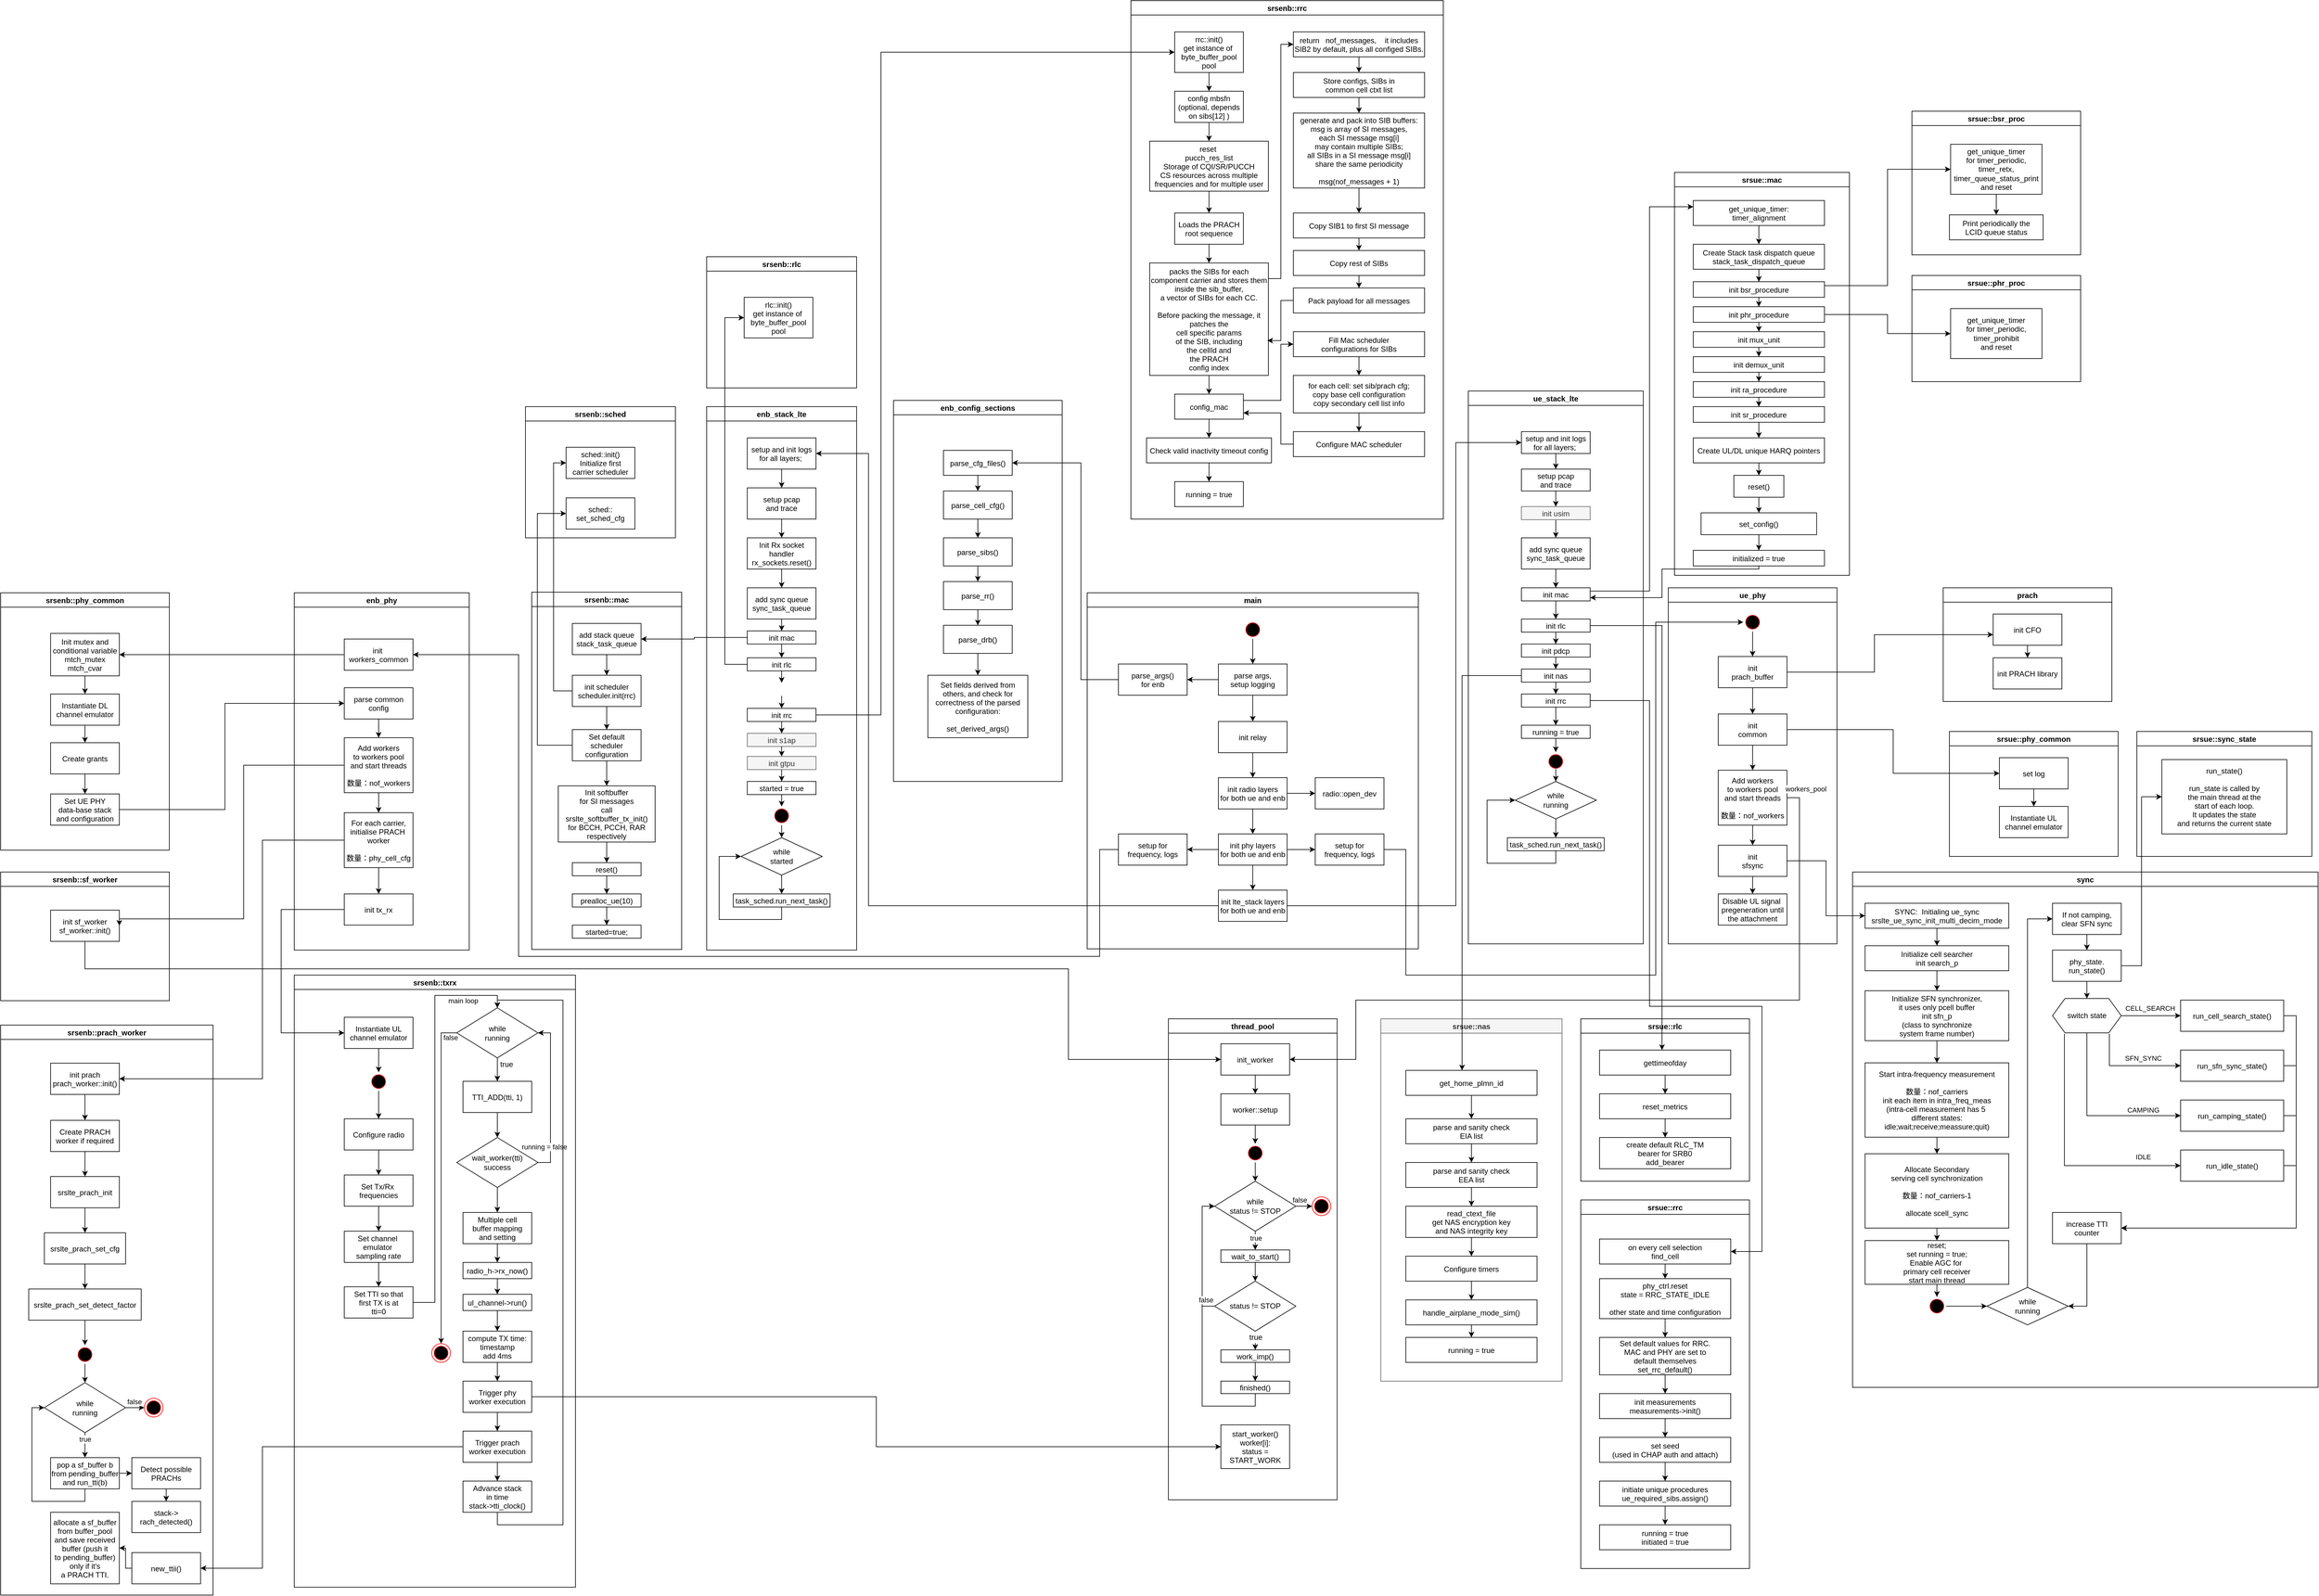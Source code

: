 <mxfile version="15.5.2" type="github">
  <diagram name="Page-1" id="e7e014a7-5840-1c2e-5031-d8a46d1fe8dd">
    <mxGraphModel dx="2577" dy="1616" grid="1" gridSize="10" guides="1" tooltips="1" connect="1" arrows="1" fold="1" page="1" pageScale="1" pageWidth="1169" pageHeight="826" background="none" math="0" shadow="0">
      <root>
        <mxCell id="0" />
        <mxCell id="1" parent="0" />
        <mxCell id="-5hZIKgVOY48h9xYtTlt-41" value="main" style="swimlane;" parent="1" vertex="1">
          <mxGeometry x="990" y="128" width="530" height="570" as="geometry">
            <mxRectangle x="990" y="128" width="60" height="23" as="alternateBounds" />
          </mxGeometry>
        </mxCell>
        <mxCell id="-5hZIKgVOY48h9xYtTlt-52" style="edgeStyle=orthogonalEdgeStyle;rounded=0;orthogonalLoop=1;jettySize=auto;html=1;exitX=0.5;exitY=1;exitDx=0;exitDy=0;entryX=0.5;entryY=0;entryDx=0;entryDy=0;" parent="-5hZIKgVOY48h9xYtTlt-41" source="-5hZIKgVOY48h9xYtTlt-42" target="-5hZIKgVOY48h9xYtTlt-43" edge="1">
          <mxGeometry relative="1" as="geometry" />
        </mxCell>
        <mxCell id="-5hZIKgVOY48h9xYtTlt-42" value="" style="ellipse;shape=startState;fillColor=#000000;strokeColor=#ff0000;" parent="-5hZIKgVOY48h9xYtTlt-41" vertex="1">
          <mxGeometry x="250" y="44" width="30" height="30" as="geometry" />
        </mxCell>
        <mxCell id="-5hZIKgVOY48h9xYtTlt-50" style="edgeStyle=orthogonalEdgeStyle;rounded=0;orthogonalLoop=1;jettySize=auto;html=1;exitX=0.5;exitY=1;exitDx=0;exitDy=0;entryX=0.5;entryY=0;entryDx=0;entryDy=0;" parent="-5hZIKgVOY48h9xYtTlt-41" source="-5hZIKgVOY48h9xYtTlt-43" target="-5hZIKgVOY48h9xYtTlt-45" edge="1">
          <mxGeometry relative="1" as="geometry" />
        </mxCell>
        <mxCell id="YgIG4NnrTaQgkeszp7UP-10" style="edgeStyle=orthogonalEdgeStyle;rounded=0;orthogonalLoop=1;jettySize=auto;html=1;exitX=0;exitY=0.5;exitDx=0;exitDy=0;entryX=1;entryY=0.5;entryDx=0;entryDy=0;" parent="-5hZIKgVOY48h9xYtTlt-41" source="-5hZIKgVOY48h9xYtTlt-43" target="YgIG4NnrTaQgkeszp7UP-9" edge="1">
          <mxGeometry relative="1" as="geometry" />
        </mxCell>
        <mxCell id="-5hZIKgVOY48h9xYtTlt-43" value="parse args,&#xa;setup logging" style="" parent="-5hZIKgVOY48h9xYtTlt-41" vertex="1">
          <mxGeometry x="210" y="114" width="110" height="50" as="geometry" />
        </mxCell>
        <mxCell id="-5hZIKgVOY48h9xYtTlt-53" style="edgeStyle=orthogonalEdgeStyle;rounded=0;orthogonalLoop=1;jettySize=auto;html=1;exitX=0.5;exitY=1;exitDx=0;exitDy=0;entryX=0.5;entryY=0;entryDx=0;entryDy=0;" parent="-5hZIKgVOY48h9xYtTlt-41" source="-5hZIKgVOY48h9xYtTlt-45" target="-5hZIKgVOY48h9xYtTlt-47" edge="1">
          <mxGeometry relative="1" as="geometry" />
        </mxCell>
        <mxCell id="-5hZIKgVOY48h9xYtTlt-45" value="init relay" style="" parent="-5hZIKgVOY48h9xYtTlt-41" vertex="1">
          <mxGeometry x="210" y="206" width="110" height="50" as="geometry" />
        </mxCell>
        <mxCell id="-5hZIKgVOY48h9xYtTlt-55" style="edgeStyle=orthogonalEdgeStyle;rounded=0;orthogonalLoop=1;jettySize=auto;html=1;exitX=0.5;exitY=1;exitDx=0;exitDy=0;" parent="-5hZIKgVOY48h9xYtTlt-41" source="-5hZIKgVOY48h9xYtTlt-47" target="-5hZIKgVOY48h9xYtTlt-54" edge="1">
          <mxGeometry relative="1" as="geometry" />
        </mxCell>
        <mxCell id="-5hZIKgVOY48h9xYtTlt-59" style="edgeStyle=orthogonalEdgeStyle;rounded=0;orthogonalLoop=1;jettySize=auto;html=1;exitX=1;exitY=0.5;exitDx=0;exitDy=0;entryX=0;entryY=0.5;entryDx=0;entryDy=0;" parent="-5hZIKgVOY48h9xYtTlt-41" source="-5hZIKgVOY48h9xYtTlt-47" target="-5hZIKgVOY48h9xYtTlt-58" edge="1">
          <mxGeometry relative="1" as="geometry" />
        </mxCell>
        <mxCell id="-5hZIKgVOY48h9xYtTlt-47" value="init radio layers&#xa;for both ue and enb" style="" parent="-5hZIKgVOY48h9xYtTlt-41" vertex="1">
          <mxGeometry x="210" y="296" width="110" height="50" as="geometry" />
        </mxCell>
        <mxCell id="-5hZIKgVOY48h9xYtTlt-57" style="edgeStyle=orthogonalEdgeStyle;rounded=0;orthogonalLoop=1;jettySize=auto;html=1;exitX=0.5;exitY=1;exitDx=0;exitDy=0;entryX=0.5;entryY=0;entryDx=0;entryDy=0;" parent="-5hZIKgVOY48h9xYtTlt-41" source="-5hZIKgVOY48h9xYtTlt-54" target="-5hZIKgVOY48h9xYtTlt-56" edge="1">
          <mxGeometry relative="1" as="geometry" />
        </mxCell>
        <mxCell id="-5hZIKgVOY48h9xYtTlt-62" style="edgeStyle=orthogonalEdgeStyle;rounded=0;orthogonalLoop=1;jettySize=auto;html=1;exitX=1;exitY=0.5;exitDx=0;exitDy=0;entryX=0;entryY=0.5;entryDx=0;entryDy=0;" parent="-5hZIKgVOY48h9xYtTlt-41" source="-5hZIKgVOY48h9xYtTlt-54" target="-5hZIKgVOY48h9xYtTlt-61" edge="1">
          <mxGeometry relative="1" as="geometry" />
        </mxCell>
        <mxCell id="-5hZIKgVOY48h9xYtTlt-54" value="init phy layers&#xa;for both ue and enb" style="" parent="-5hZIKgVOY48h9xYtTlt-41" vertex="1">
          <mxGeometry x="210" y="386" width="110" height="50" as="geometry" />
        </mxCell>
        <mxCell id="-5hZIKgVOY48h9xYtTlt-56" value="init lte_stack layers&#xa;for both ue and enb" style="" parent="-5hZIKgVOY48h9xYtTlt-41" vertex="1">
          <mxGeometry x="210" y="476" width="110" height="50" as="geometry" />
        </mxCell>
        <mxCell id="-5hZIKgVOY48h9xYtTlt-58" value="radio::open_dev" style="" parent="-5hZIKgVOY48h9xYtTlt-41" vertex="1">
          <mxGeometry x="365" y="296" width="110" height="50" as="geometry" />
        </mxCell>
        <mxCell id="-5hZIKgVOY48h9xYtTlt-61" value="setup for&#xa;frequency, logs" style="" parent="-5hZIKgVOY48h9xYtTlt-41" vertex="1">
          <mxGeometry x="365" y="386" width="110" height="50" as="geometry" />
        </mxCell>
        <mxCell id="aFJsB2YBKfH4tSbeN300-41" value="setup for&#xa;frequency, logs" style="" parent="-5hZIKgVOY48h9xYtTlt-41" vertex="1">
          <mxGeometry x="50" y="386" width="110" height="50" as="geometry" />
        </mxCell>
        <mxCell id="aFJsB2YBKfH4tSbeN300-42" style="edgeStyle=orthogonalEdgeStyle;rounded=0;orthogonalLoop=1;jettySize=auto;html=1;exitX=0;exitY=0.5;exitDx=0;exitDy=0;entryX=1;entryY=0.5;entryDx=0;entryDy=0;" parent="-5hZIKgVOY48h9xYtTlt-41" source="-5hZIKgVOY48h9xYtTlt-54" target="aFJsB2YBKfH4tSbeN300-41" edge="1">
          <mxGeometry relative="1" as="geometry" />
        </mxCell>
        <mxCell id="YgIG4NnrTaQgkeszp7UP-9" value="parse_args()&#xa;for enb" style="" parent="-5hZIKgVOY48h9xYtTlt-41" vertex="1">
          <mxGeometry x="50" y="114" width="110" height="50" as="geometry" />
        </mxCell>
        <mxCell id="-5hZIKgVOY48h9xYtTlt-60" value="ue_phy" style="swimlane;" parent="1" vertex="1">
          <mxGeometry x="1920" y="120" width="270" height="570" as="geometry" />
        </mxCell>
        <mxCell id="-5hZIKgVOY48h9xYtTlt-66" style="edgeStyle=orthogonalEdgeStyle;rounded=0;orthogonalLoop=1;jettySize=auto;html=1;exitX=0.5;exitY=1;exitDx=0;exitDy=0;entryX=0.5;entryY=0;entryDx=0;entryDy=0;" parent="-5hZIKgVOY48h9xYtTlt-60" source="-5hZIKgVOY48h9xYtTlt-63" target="-5hZIKgVOY48h9xYtTlt-65" edge="1">
          <mxGeometry relative="1" as="geometry" />
        </mxCell>
        <mxCell id="-5hZIKgVOY48h9xYtTlt-63" value="" style="ellipse;shape=startState;fillColor=#000000;strokeColor=#ff0000;" parent="-5hZIKgVOY48h9xYtTlt-60" vertex="1">
          <mxGeometry x="120" y="40" width="30" height="30" as="geometry" />
        </mxCell>
        <mxCell id="-5hZIKgVOY48h9xYtTlt-83" style="edgeStyle=orthogonalEdgeStyle;rounded=0;orthogonalLoop=1;jettySize=auto;html=1;exitX=0.5;exitY=1;exitDx=0;exitDy=0;entryX=0.5;entryY=0;entryDx=0;entryDy=0;" parent="-5hZIKgVOY48h9xYtTlt-60" source="-5hZIKgVOY48h9xYtTlt-65" target="-5hZIKgVOY48h9xYtTlt-67" edge="1">
          <mxGeometry relative="1" as="geometry" />
        </mxCell>
        <mxCell id="-5hZIKgVOY48h9xYtTlt-65" value="init&#xa;prach_buffer" style="" parent="-5hZIKgVOY48h9xYtTlt-60" vertex="1">
          <mxGeometry x="80" y="110" width="110" height="50" as="geometry" />
        </mxCell>
        <mxCell id="-5hZIKgVOY48h9xYtTlt-85" style="edgeStyle=orthogonalEdgeStyle;rounded=0;orthogonalLoop=1;jettySize=auto;html=1;exitX=0.5;exitY=1;exitDx=0;exitDy=0;entryX=0.5;entryY=0;entryDx=0;entryDy=0;" parent="-5hZIKgVOY48h9xYtTlt-60" source="-5hZIKgVOY48h9xYtTlt-67" target="-5hZIKgVOY48h9xYtTlt-84" edge="1">
          <mxGeometry relative="1" as="geometry" />
        </mxCell>
        <mxCell id="-5hZIKgVOY48h9xYtTlt-67" value="init&#xa;common" style="" parent="-5hZIKgVOY48h9xYtTlt-60" vertex="1">
          <mxGeometry x="80" y="202" width="110" height="50" as="geometry" />
        </mxCell>
        <mxCell id="-5hZIKgVOY48h9xYtTlt-125" style="edgeStyle=orthogonalEdgeStyle;rounded=0;orthogonalLoop=1;jettySize=auto;html=1;exitX=0.5;exitY=1;exitDx=0;exitDy=0;entryX=0.5;entryY=0;entryDx=0;entryDy=0;" parent="-5hZIKgVOY48h9xYtTlt-60" source="-5hZIKgVOY48h9xYtTlt-84" target="-5hZIKgVOY48h9xYtTlt-109" edge="1">
          <mxGeometry relative="1" as="geometry" />
        </mxCell>
        <mxCell id="-5hZIKgVOY48h9xYtTlt-84" value="Add workers &#xa;to workers pool &#xa;and start threads&#xa;&#xa;数量：nof_workers" style="" parent="-5hZIKgVOY48h9xYtTlt-60" vertex="1">
          <mxGeometry x="80" y="292" width="110" height="88" as="geometry" />
        </mxCell>
        <mxCell id="YgIG4NnrTaQgkeszp7UP-8" style="edgeStyle=orthogonalEdgeStyle;rounded=0;orthogonalLoop=1;jettySize=auto;html=1;exitX=0.5;exitY=1;exitDx=0;exitDy=0;" parent="-5hZIKgVOY48h9xYtTlt-60" source="-5hZIKgVOY48h9xYtTlt-109" target="YgIG4NnrTaQgkeszp7UP-7" edge="1">
          <mxGeometry relative="1" as="geometry" />
        </mxCell>
        <mxCell id="-5hZIKgVOY48h9xYtTlt-109" value="init&#xa;sfsync" style="" parent="-5hZIKgVOY48h9xYtTlt-60" vertex="1">
          <mxGeometry x="80" y="412" width="110" height="50" as="geometry" />
        </mxCell>
        <mxCell id="YgIG4NnrTaQgkeszp7UP-7" value="Disable UL signal &#xa;pregeneration until&#xa;the attachment" style="" parent="-5hZIKgVOY48h9xYtTlt-60" vertex="1">
          <mxGeometry x="80" y="490" width="110" height="50" as="geometry" />
        </mxCell>
        <mxCell id="-5hZIKgVOY48h9xYtTlt-64" style="edgeStyle=orthogonalEdgeStyle;rounded=0;orthogonalLoop=1;jettySize=auto;html=1;exitX=1;exitY=0.5;exitDx=0;exitDy=0;entryX=0;entryY=0.5;entryDx=0;entryDy=0;" parent="1" source="-5hZIKgVOY48h9xYtTlt-61" target="-5hZIKgVOY48h9xYtTlt-63" edge="1">
          <mxGeometry relative="1" as="geometry">
            <Array as="points">
              <mxPoint x="1500" y="539" />
              <mxPoint x="1500" y="740" />
              <mxPoint x="1900" y="740" />
              <mxPoint x="1900" y="175" />
            </Array>
          </mxGeometry>
        </mxCell>
        <mxCell id="-5hZIKgVOY48h9xYtTlt-68" value="prach" style="swimlane;" parent="1" vertex="1">
          <mxGeometry x="2360" y="120" width="270" height="182" as="geometry" />
        </mxCell>
        <mxCell id="-5hZIKgVOY48h9xYtTlt-77" style="edgeStyle=orthogonalEdgeStyle;rounded=0;orthogonalLoop=1;jettySize=auto;html=1;exitX=0.5;exitY=1;exitDx=0;exitDy=0;entryX=0.5;entryY=0;entryDx=0;entryDy=0;" parent="-5hZIKgVOY48h9xYtTlt-68" source="-5hZIKgVOY48h9xYtTlt-74" target="-5hZIKgVOY48h9xYtTlt-76" edge="1">
          <mxGeometry relative="1" as="geometry" />
        </mxCell>
        <mxCell id="-5hZIKgVOY48h9xYtTlt-74" value="init CFO" style="" parent="-5hZIKgVOY48h9xYtTlt-68" vertex="1">
          <mxGeometry x="80" y="42" width="110" height="50" as="geometry" />
        </mxCell>
        <mxCell id="-5hZIKgVOY48h9xYtTlt-76" value="init PRACH library" style="" parent="-5hZIKgVOY48h9xYtTlt-68" vertex="1">
          <mxGeometry x="80" y="112" width="110" height="50" as="geometry" />
        </mxCell>
        <mxCell id="-5hZIKgVOY48h9xYtTlt-75" style="edgeStyle=orthogonalEdgeStyle;rounded=0;orthogonalLoop=1;jettySize=auto;html=1;exitDx=0;exitDy=0;exitX=1;exitY=0.5;" parent="1" source="-5hZIKgVOY48h9xYtTlt-65" target="-5hZIKgVOY48h9xYtTlt-74" edge="1">
          <mxGeometry relative="1" as="geometry">
            <Array as="points">
              <mxPoint x="2250" y="255" />
              <mxPoint x="2250" y="195" />
            </Array>
          </mxGeometry>
        </mxCell>
        <mxCell id="-5hZIKgVOY48h9xYtTlt-78" value="srsue::phy_common" style="swimlane;" parent="1" vertex="1">
          <mxGeometry x="2370" y="350" width="270" height="200" as="geometry" />
        </mxCell>
        <mxCell id="-5hZIKgVOY48h9xYtTlt-79" style="edgeStyle=orthogonalEdgeStyle;rounded=0;orthogonalLoop=1;jettySize=auto;html=1;exitX=0.5;exitY=1;exitDx=0;exitDy=0;entryX=0.5;entryY=0;entryDx=0;entryDy=0;" parent="-5hZIKgVOY48h9xYtTlt-78" source="-5hZIKgVOY48h9xYtTlt-80" target="-5hZIKgVOY48h9xYtTlt-81" edge="1">
          <mxGeometry relative="1" as="geometry" />
        </mxCell>
        <mxCell id="-5hZIKgVOY48h9xYtTlt-80" value="set log" style="" parent="-5hZIKgVOY48h9xYtTlt-78" vertex="1">
          <mxGeometry x="80" y="42" width="110" height="50" as="geometry" />
        </mxCell>
        <mxCell id="-5hZIKgVOY48h9xYtTlt-81" value="Instantiate UL &#xa;channel emulator" style="" parent="-5hZIKgVOY48h9xYtTlt-78" vertex="1">
          <mxGeometry x="80" y="120" width="110" height="50" as="geometry" />
        </mxCell>
        <mxCell id="-5hZIKgVOY48h9xYtTlt-82" style="edgeStyle=orthogonalEdgeStyle;rounded=0;orthogonalLoop=1;jettySize=auto;html=1;exitX=1;exitY=0.5;exitDx=0;exitDy=0;entryX=0;entryY=0.5;entryDx=0;entryDy=0;" parent="1" source="-5hZIKgVOY48h9xYtTlt-67" target="-5hZIKgVOY48h9xYtTlt-80" edge="1">
          <mxGeometry relative="1" as="geometry" />
        </mxCell>
        <mxCell id="-5hZIKgVOY48h9xYtTlt-94" value="thread_pool" style="swimlane;" parent="1" vertex="1">
          <mxGeometry x="1120" y="810" width="270" height="770" as="geometry" />
        </mxCell>
        <mxCell id="w-1uLtTAXvP8gEubrM1m-81" style="edgeStyle=orthogonalEdgeStyle;rounded=0;orthogonalLoop=1;jettySize=auto;html=1;exitX=0.5;exitY=1;exitDx=0;exitDy=0;entryX=0.5;entryY=0;entryDx=0;entryDy=0;" parent="-5hZIKgVOY48h9xYtTlt-94" source="-5hZIKgVOY48h9xYtTlt-95" target="w-1uLtTAXvP8gEubrM1m-80" edge="1">
          <mxGeometry relative="1" as="geometry" />
        </mxCell>
        <mxCell id="-5hZIKgVOY48h9xYtTlt-95" value="" style="ellipse;shape=startState;fillColor=#000000;strokeColor=#ff0000;" parent="-5hZIKgVOY48h9xYtTlt-94" vertex="1">
          <mxGeometry x="124" y="200" width="30" height="30" as="geometry" />
        </mxCell>
        <mxCell id="-5hZIKgVOY48h9xYtTlt-108" style="edgeStyle=orthogonalEdgeStyle;rounded=0;orthogonalLoop=1;jettySize=auto;html=1;exitX=0.5;exitY=1;exitDx=0;exitDy=0;" parent="-5hZIKgVOY48h9xYtTlt-94" source="-5hZIKgVOY48h9xYtTlt-96" target="-5hZIKgVOY48h9xYtTlt-107" edge="1">
          <mxGeometry relative="1" as="geometry" />
        </mxCell>
        <mxCell id="-5hZIKgVOY48h9xYtTlt-96" value="init_worker" style="" parent="-5hZIKgVOY48h9xYtTlt-94" vertex="1">
          <mxGeometry x="84" y="40" width="110" height="50" as="geometry" />
        </mxCell>
        <mxCell id="w-1uLtTAXvP8gEubrM1m-79" style="edgeStyle=orthogonalEdgeStyle;rounded=0;orthogonalLoop=1;jettySize=auto;html=1;exitX=0.5;exitY=1;exitDx=0;exitDy=0;entryX=0.5;entryY=0;entryDx=0;entryDy=0;" parent="-5hZIKgVOY48h9xYtTlt-94" source="-5hZIKgVOY48h9xYtTlt-107" target="-5hZIKgVOY48h9xYtTlt-95" edge="1">
          <mxGeometry relative="1" as="geometry" />
        </mxCell>
        <mxCell id="-5hZIKgVOY48h9xYtTlt-107" value="worker::setup" style="" parent="-5hZIKgVOY48h9xYtTlt-94" vertex="1">
          <mxGeometry x="84" y="120" width="110" height="50" as="geometry" />
        </mxCell>
        <mxCell id="w-1uLtTAXvP8gEubrM1m-55" value="start_worker()&#xa;worker[i]:&#xa;status =&#xa;START_WORK" style="" parent="-5hZIKgVOY48h9xYtTlt-94" vertex="1">
          <mxGeometry x="84" y="650" width="110" height="70" as="geometry" />
        </mxCell>
        <mxCell id="w-1uLtTAXvP8gEubrM1m-100" style="edgeStyle=orthogonalEdgeStyle;rounded=0;orthogonalLoop=1;jettySize=auto;html=1;exitX=1;exitY=0.5;exitDx=0;exitDy=0;entryX=0;entryY=0.5;entryDx=0;entryDy=0;" parent="-5hZIKgVOY48h9xYtTlt-94" source="w-1uLtTAXvP8gEubrM1m-80" target="w-1uLtTAXvP8gEubrM1m-99" edge="1">
          <mxGeometry relative="1" as="geometry">
            <mxPoint x="220" y="400" as="targetPoint" />
          </mxGeometry>
        </mxCell>
        <mxCell id="w-1uLtTAXvP8gEubrM1m-111" value="false" style="edgeLabel;html=1;align=center;verticalAlign=middle;resizable=0;points=[];" parent="w-1uLtTAXvP8gEubrM1m-100" vertex="1" connectable="0">
          <mxGeometry x="-0.368" y="-1" relative="1" as="geometry">
            <mxPoint x="-2" y="-11" as="offset" />
          </mxGeometry>
        </mxCell>
        <mxCell id="w-1uLtTAXvP8gEubrM1m-80" value="while&lt;br&gt;status != STOP" style="rhombus;whiteSpace=wrap;html=1;" parent="-5hZIKgVOY48h9xYtTlt-94" vertex="1">
          <mxGeometry x="74" y="260" width="130" height="80" as="geometry" />
        </mxCell>
        <mxCell id="w-1uLtTAXvP8gEubrM1m-86" style="edgeStyle=orthogonalEdgeStyle;rounded=0;orthogonalLoop=1;jettySize=auto;html=1;exitX=0.5;exitY=1;exitDx=0;exitDy=0;entryX=0.5;entryY=0;entryDx=0;entryDy=0;" parent="-5hZIKgVOY48h9xYtTlt-94" source="w-1uLtTAXvP8gEubrM1m-82" target="w-1uLtTAXvP8gEubrM1m-85" edge="1">
          <mxGeometry relative="1" as="geometry" />
        </mxCell>
        <mxCell id="w-1uLtTAXvP8gEubrM1m-82" value="wait_to_start()" style="" parent="-5hZIKgVOY48h9xYtTlt-94" vertex="1">
          <mxGeometry x="84" y="370" width="110" height="20" as="geometry" />
        </mxCell>
        <mxCell id="w-1uLtTAXvP8gEubrM1m-89" style="edgeStyle=orthogonalEdgeStyle;rounded=0;orthogonalLoop=1;jettySize=auto;html=1;exitX=0.5;exitY=1;exitDx=0;exitDy=0;entryX=0.5;entryY=0;entryDx=0;entryDy=0;startArrow=none;" parent="-5hZIKgVOY48h9xYtTlt-94" source="w-1uLtTAXvP8gEubrM1m-97" target="w-1uLtTAXvP8gEubrM1m-87" edge="1">
          <mxGeometry relative="1" as="geometry" />
        </mxCell>
        <mxCell id="w-1uLtTAXvP8gEubrM1m-94" style="edgeStyle=orthogonalEdgeStyle;rounded=0;orthogonalLoop=1;jettySize=auto;html=1;exitX=0;exitY=0.5;exitDx=0;exitDy=0;entryX=0;entryY=0.5;entryDx=0;entryDy=0;" parent="-5hZIKgVOY48h9xYtTlt-94" source="w-1uLtTAXvP8gEubrM1m-85" target="w-1uLtTAXvP8gEubrM1m-80" edge="1">
          <mxGeometry relative="1" as="geometry" />
        </mxCell>
        <mxCell id="w-1uLtTAXvP8gEubrM1m-85" value="status != STOP" style="rhombus;whiteSpace=wrap;html=1;" parent="-5hZIKgVOY48h9xYtTlt-94" vertex="1">
          <mxGeometry x="74" y="420" width="130" height="80" as="geometry" />
        </mxCell>
        <mxCell id="w-1uLtTAXvP8gEubrM1m-90" style="edgeStyle=orthogonalEdgeStyle;rounded=0;orthogonalLoop=1;jettySize=auto;html=1;exitX=0.5;exitY=1;exitDx=0;exitDy=0;entryX=0.5;entryY=0;entryDx=0;entryDy=0;" parent="-5hZIKgVOY48h9xYtTlt-94" source="w-1uLtTAXvP8gEubrM1m-87" target="w-1uLtTAXvP8gEubrM1m-88" edge="1">
          <mxGeometry relative="1" as="geometry" />
        </mxCell>
        <mxCell id="w-1uLtTAXvP8gEubrM1m-87" value="work_imp()" style="" parent="-5hZIKgVOY48h9xYtTlt-94" vertex="1">
          <mxGeometry x="84" y="530" width="110" height="20" as="geometry" />
        </mxCell>
        <mxCell id="w-1uLtTAXvP8gEubrM1m-91" style="edgeStyle=orthogonalEdgeStyle;rounded=0;orthogonalLoop=1;jettySize=auto;html=1;exitX=0.5;exitY=1;exitDx=0;exitDy=0;entryX=0;entryY=0.5;entryDx=0;entryDy=0;" parent="-5hZIKgVOY48h9xYtTlt-94" source="w-1uLtTAXvP8gEubrM1m-88" target="w-1uLtTAXvP8gEubrM1m-80" edge="1">
          <mxGeometry relative="1" as="geometry" />
        </mxCell>
        <mxCell id="w-1uLtTAXvP8gEubrM1m-95" value="false" style="edgeLabel;html=1;align=center;verticalAlign=middle;resizable=0;points=[];" parent="w-1uLtTAXvP8gEubrM1m-91" vertex="1" connectable="0">
          <mxGeometry x="0.447" y="2" relative="1" as="geometry">
            <mxPoint x="8" y="47" as="offset" />
          </mxGeometry>
        </mxCell>
        <mxCell id="w-1uLtTAXvP8gEubrM1m-88" value="finished()" style="" parent="-5hZIKgVOY48h9xYtTlt-94" vertex="1">
          <mxGeometry x="84" y="580" width="110" height="20" as="geometry" />
        </mxCell>
        <mxCell id="w-1uLtTAXvP8gEubrM1m-97" value="true" style="text;html=1;strokeColor=none;fillColor=none;align=center;verticalAlign=middle;whiteSpace=wrap;rounded=0;" parent="-5hZIKgVOY48h9xYtTlt-94" vertex="1">
          <mxGeometry x="120" y="500" width="40" height="20" as="geometry" />
        </mxCell>
        <mxCell id="w-1uLtTAXvP8gEubrM1m-98" value="" style="edgeStyle=orthogonalEdgeStyle;rounded=0;orthogonalLoop=1;jettySize=auto;html=1;exitX=0.5;exitY=1;exitDx=0;exitDy=0;entryX=0.5;entryY=0;entryDx=0;entryDy=0;endArrow=none;" parent="-5hZIKgVOY48h9xYtTlt-94" source="w-1uLtTAXvP8gEubrM1m-85" target="w-1uLtTAXvP8gEubrM1m-97" edge="1">
          <mxGeometry relative="1" as="geometry">
            <mxPoint x="1699" y="1230" as="sourcePoint" />
            <mxPoint x="1699" y="1260" as="targetPoint" />
          </mxGeometry>
        </mxCell>
        <mxCell id="w-1uLtTAXvP8gEubrM1m-99" value="" style="ellipse;shape=endState;fillColor=#000000;strokeColor=#ff0000" parent="-5hZIKgVOY48h9xYtTlt-94" vertex="1">
          <mxGeometry x="230" y="285" width="30" height="30" as="geometry" />
        </mxCell>
        <mxCell id="w-1uLtTAXvP8gEubrM1m-109" style="edgeStyle=orthogonalEdgeStyle;rounded=0;orthogonalLoop=1;jettySize=auto;html=1;exitX=0.5;exitY=1;exitDx=0;exitDy=0;entryX=0.5;entryY=0;entryDx=0;entryDy=0;" parent="-5hZIKgVOY48h9xYtTlt-94" source="w-1uLtTAXvP8gEubrM1m-80" target="w-1uLtTAXvP8gEubrM1m-82" edge="1">
          <mxGeometry relative="1" as="geometry">
            <mxPoint x="-130" y="390" as="targetPoint" />
          </mxGeometry>
        </mxCell>
        <mxCell id="w-1uLtTAXvP8gEubrM1m-110" value="true" style="edgeLabel;html=1;align=center;verticalAlign=middle;resizable=0;points=[];" parent="w-1uLtTAXvP8gEubrM1m-109" vertex="1" connectable="0">
          <mxGeometry x="0.486" y="-2" relative="1" as="geometry">
            <mxPoint x="3" y="-12" as="offset" />
          </mxGeometry>
        </mxCell>
        <mxCell id="-5hZIKgVOY48h9xYtTlt-97" style="edgeStyle=orthogonalEdgeStyle;rounded=0;orthogonalLoop=1;jettySize=auto;html=1;exitDx=0;exitDy=0;entryDx=0;entryDy=0;entryX=1;entryY=0.5;" parent="1" source="-5hZIKgVOY48h9xYtTlt-84" target="-5hZIKgVOY48h9xYtTlt-96" edge="1">
          <mxGeometry relative="1" as="geometry">
            <Array as="points">
              <mxPoint x="2130" y="456" />
              <mxPoint x="2130" y="780" />
              <mxPoint x="1420" y="780" />
              <mxPoint x="1420" y="875" />
            </Array>
            <mxPoint x="1310" y="880" as="targetPoint" />
            <mxPoint x="2036" y="474" as="sourcePoint" />
          </mxGeometry>
        </mxCell>
        <mxCell id="-5hZIKgVOY48h9xYtTlt-104" value="workers_pool" style="edgeLabel;html=1;align=center;verticalAlign=middle;resizable=0;points=[];" parent="-5hZIKgVOY48h9xYtTlt-97" vertex="1" connectable="0">
          <mxGeometry x="-0.893" y="-2" relative="1" as="geometry">
            <mxPoint x="12" y="-61" as="offset" />
          </mxGeometry>
        </mxCell>
        <mxCell id="-5hZIKgVOY48h9xYtTlt-110" value="sync" style="swimlane;" parent="1" vertex="1">
          <mxGeometry x="2215" y="575" width="745" height="825" as="geometry" />
        </mxCell>
        <mxCell id="-5hZIKgVOY48h9xYtTlt-118" style="edgeStyle=orthogonalEdgeStyle;rounded=0;orthogonalLoop=1;jettySize=auto;html=1;exitX=0.5;exitY=1;exitDx=0;exitDy=0;entryX=0.5;entryY=0;entryDx=0;entryDy=0;" parent="-5hZIKgVOY48h9xYtTlt-110" source="-5hZIKgVOY48h9xYtTlt-111" target="-5hZIKgVOY48h9xYtTlt-112" edge="1">
          <mxGeometry relative="1" as="geometry" />
        </mxCell>
        <mxCell id="-5hZIKgVOY48h9xYtTlt-111" value="SYNC:  Initialing ue_sync&#xa;srslte_ue_sync_init_multi_decim_mode" style="" parent="-5hZIKgVOY48h9xYtTlt-110" vertex="1">
          <mxGeometry x="20" y="50" width="230" height="40" as="geometry" />
        </mxCell>
        <mxCell id="-5hZIKgVOY48h9xYtTlt-119" style="edgeStyle=orthogonalEdgeStyle;rounded=0;orthogonalLoop=1;jettySize=auto;html=1;exitX=0.5;exitY=1;exitDx=0;exitDy=0;" parent="-5hZIKgVOY48h9xYtTlt-110" source="-5hZIKgVOY48h9xYtTlt-112" target="-5hZIKgVOY48h9xYtTlt-113" edge="1">
          <mxGeometry relative="1" as="geometry" />
        </mxCell>
        <mxCell id="-5hZIKgVOY48h9xYtTlt-112" value="Initialize cell searcher&#xa;init search_p" style="" parent="-5hZIKgVOY48h9xYtTlt-110" vertex="1">
          <mxGeometry x="20" y="118" width="230" height="40" as="geometry" />
        </mxCell>
        <mxCell id="-5hZIKgVOY48h9xYtTlt-113" value="Initialize SFN synchronizer, &#xa;it uses only pcell buffer&#xa;init sfn_p&#xa;(class to synchronize &#xa;system frame number)" style="" parent="-5hZIKgVOY48h9xYtTlt-110" vertex="1">
          <mxGeometry x="20" y="190" width="230" height="80" as="geometry" />
        </mxCell>
        <mxCell id="JuA2FzXHDYo03FIglvC_-35" style="edgeStyle=orthogonalEdgeStyle;rounded=0;orthogonalLoop=1;jettySize=auto;html=1;exitX=1;exitY=0.5;exitDx=0;exitDy=0;" edge="1" parent="-5hZIKgVOY48h9xYtTlt-110" source="-5hZIKgVOY48h9xYtTlt-123" target="JuA2FzXHDYo03FIglvC_-34">
          <mxGeometry relative="1" as="geometry" />
        </mxCell>
        <mxCell id="-5hZIKgVOY48h9xYtTlt-123" value="" style="ellipse;shape=startState;fillColor=#000000;strokeColor=#ff0000;" parent="-5hZIKgVOY48h9xYtTlt-110" vertex="1">
          <mxGeometry x="120" y="680" width="30" height="30" as="geometry" />
        </mxCell>
        <mxCell id="JuA2FzXHDYo03FIglvC_-9" style="edgeStyle=orthogonalEdgeStyle;rounded=0;orthogonalLoop=1;jettySize=auto;html=1;exitX=0.5;exitY=1;exitDx=0;exitDy=0;entryX=0.5;entryY=0;entryDx=0;entryDy=0;" edge="1" parent="-5hZIKgVOY48h9xYtTlt-110" source="aFJsB2YBKfH4tSbeN300-44" target="JuA2FzXHDYo03FIglvC_-8">
          <mxGeometry relative="1" as="geometry" />
        </mxCell>
        <mxCell id="aFJsB2YBKfH4tSbeN300-44" value="If not camping,&#xa;clear SFN sync" style="" parent="-5hZIKgVOY48h9xYtTlt-110" vertex="1">
          <mxGeometry x="320" y="50" width="110" height="50" as="geometry" />
        </mxCell>
        <mxCell id="-5hZIKgVOY48h9xYtTlt-114" value="Start intra-frequency measurement&#xa;&#xa;数量：nof_carriers&#xa;init each item in intra_freq_meas&#xa;(intra-cell measurement has 5 &#xa;different states:&#xa;idle;wait;receive;meassure;quit)" style="" parent="-5hZIKgVOY48h9xYtTlt-110" vertex="1">
          <mxGeometry x="20" y="305.5" width="230" height="119" as="geometry" />
        </mxCell>
        <mxCell id="-5hZIKgVOY48h9xYtTlt-120" style="edgeStyle=orthogonalEdgeStyle;rounded=0;orthogonalLoop=1;jettySize=auto;html=1;exitX=0.5;exitY=1;exitDx=0;exitDy=0;entryX=0.5;entryY=0;entryDx=0;entryDy=0;" parent="-5hZIKgVOY48h9xYtTlt-110" source="-5hZIKgVOY48h9xYtTlt-113" target="-5hZIKgVOY48h9xYtTlt-114" edge="1">
          <mxGeometry relative="1" as="geometry">
            <mxPoint x="-285" y="290" as="targetPoint" />
          </mxGeometry>
        </mxCell>
        <mxCell id="-5hZIKgVOY48h9xYtTlt-116" value="Allocate Secondary &#xa;serving cell synchronization&#xa;&#xa;数量：nof_carriers-1&#xa;&#xa;allocate scell_sync" style="" parent="-5hZIKgVOY48h9xYtTlt-110" vertex="1">
          <mxGeometry x="20" y="451" width="230" height="119" as="geometry" />
        </mxCell>
        <mxCell id="-5hZIKgVOY48h9xYtTlt-121" style="edgeStyle=orthogonalEdgeStyle;rounded=0;orthogonalLoop=1;jettySize=auto;html=1;exitX=0.5;exitY=1;exitDx=0;exitDy=0;entryX=0.5;entryY=0;entryDx=0;entryDy=0;" parent="-5hZIKgVOY48h9xYtTlt-110" source="-5hZIKgVOY48h9xYtTlt-114" target="-5hZIKgVOY48h9xYtTlt-116" edge="1">
          <mxGeometry relative="1" as="geometry" />
        </mxCell>
        <mxCell id="-5hZIKgVOY48h9xYtTlt-117" value="reset;&#xa;set running = true;&#xa;Enable AGC for &#xa;primary cell receiver&#xa;start main thread" style="" parent="-5hZIKgVOY48h9xYtTlt-110" vertex="1">
          <mxGeometry x="20" y="590" width="230" height="70" as="geometry" />
        </mxCell>
        <mxCell id="-5hZIKgVOY48h9xYtTlt-122" style="edgeStyle=orthogonalEdgeStyle;rounded=0;orthogonalLoop=1;jettySize=auto;html=1;exitX=0.5;exitY=1;exitDx=0;exitDy=0;entryX=0.5;entryY=0;entryDx=0;entryDy=0;" parent="-5hZIKgVOY48h9xYtTlt-110" source="-5hZIKgVOY48h9xYtTlt-116" target="-5hZIKgVOY48h9xYtTlt-117" edge="1">
          <mxGeometry relative="1" as="geometry" />
        </mxCell>
        <mxCell id="-5hZIKgVOY48h9xYtTlt-124" style="edgeStyle=orthogonalEdgeStyle;rounded=0;orthogonalLoop=1;jettySize=auto;html=1;exitX=0.5;exitY=1;exitDx=0;exitDy=0;" parent="-5hZIKgVOY48h9xYtTlt-110" source="-5hZIKgVOY48h9xYtTlt-117" target="-5hZIKgVOY48h9xYtTlt-123" edge="1">
          <mxGeometry relative="1" as="geometry" />
        </mxCell>
        <mxCell id="JuA2FzXHDYo03FIglvC_-16" style="edgeStyle=orthogonalEdgeStyle;rounded=0;orthogonalLoop=1;jettySize=auto;html=1;exitX=1;exitY=0.5;exitDx=0;exitDy=0;" edge="1" parent="-5hZIKgVOY48h9xYtTlt-110" source="JuA2FzXHDYo03FIglvC_-1" target="JuA2FzXHDYo03FIglvC_-15">
          <mxGeometry relative="1" as="geometry" />
        </mxCell>
        <mxCell id="JuA2FzXHDYo03FIglvC_-17" value="CELL_SEARCH" style="edgeLabel;html=1;align=center;verticalAlign=middle;resizable=0;points=[];" vertex="1" connectable="0" parent="JuA2FzXHDYo03FIglvC_-16">
          <mxGeometry x="-0.151" y="-1" relative="1" as="geometry">
            <mxPoint x="5" y="-13" as="offset" />
          </mxGeometry>
        </mxCell>
        <mxCell id="JuA2FzXHDYo03FIglvC_-1" value="switch state" style="shape=hexagon;perimeter=hexagonPerimeter2;whiteSpace=wrap;html=1;fixedSize=1;" vertex="1" parent="-5hZIKgVOY48h9xYtTlt-110">
          <mxGeometry x="320" y="202.5" width="110" height="55" as="geometry" />
        </mxCell>
        <mxCell id="JuA2FzXHDYo03FIglvC_-11" style="edgeStyle=orthogonalEdgeStyle;rounded=0;orthogonalLoop=1;jettySize=auto;html=1;exitX=0.5;exitY=1;exitDx=0;exitDy=0;entryX=0.5;entryY=0;entryDx=0;entryDy=0;" edge="1" parent="-5hZIKgVOY48h9xYtTlt-110" source="JuA2FzXHDYo03FIglvC_-8" target="JuA2FzXHDYo03FIglvC_-1">
          <mxGeometry relative="1" as="geometry" />
        </mxCell>
        <mxCell id="JuA2FzXHDYo03FIglvC_-8" value="phy_state.&#xa;run_state()" style="" vertex="1" parent="-5hZIKgVOY48h9xYtTlt-110">
          <mxGeometry x="320" y="125" width="110" height="50" as="geometry" />
        </mxCell>
        <mxCell id="JuA2FzXHDYo03FIglvC_-29" style="edgeStyle=orthogonalEdgeStyle;rounded=0;orthogonalLoop=1;jettySize=auto;html=1;exitX=1;exitY=0.5;exitDx=0;exitDy=0;entryX=1;entryY=0.5;entryDx=0;entryDy=0;" edge="1" parent="-5hZIKgVOY48h9xYtTlt-110" source="JuA2FzXHDYo03FIglvC_-15" target="JuA2FzXHDYo03FIglvC_-28">
          <mxGeometry relative="1" as="geometry" />
        </mxCell>
        <mxCell id="JuA2FzXHDYo03FIglvC_-15" value="run_cell_search_state()" style="" vertex="1" parent="-5hZIKgVOY48h9xYtTlt-110">
          <mxGeometry x="525" y="205" width="165" height="50" as="geometry" />
        </mxCell>
        <mxCell id="JuA2FzXHDYo03FIglvC_-19" style="edgeStyle=orthogonalEdgeStyle;rounded=0;orthogonalLoop=1;jettySize=auto;html=1;exitX=0.827;exitY=1.027;exitDx=0;exitDy=0;exitPerimeter=0;" edge="1" parent="-5hZIKgVOY48h9xYtTlt-110" target="JuA2FzXHDYo03FIglvC_-21" source="JuA2FzXHDYo03FIglvC_-1">
          <mxGeometry relative="1" as="geometry">
            <mxPoint x="430" y="310" as="sourcePoint" />
            <Array as="points">
              <mxPoint x="411" y="310" />
            </Array>
          </mxGeometry>
        </mxCell>
        <mxCell id="JuA2FzXHDYo03FIglvC_-20" value="SFN_SYNC" style="edgeLabel;html=1;align=center;verticalAlign=middle;resizable=0;points=[];" vertex="1" connectable="0" parent="JuA2FzXHDYo03FIglvC_-19">
          <mxGeometry x="-0.151" y="-1" relative="1" as="geometry">
            <mxPoint x="35" y="-13" as="offset" />
          </mxGeometry>
        </mxCell>
        <mxCell id="JuA2FzXHDYo03FIglvC_-30" style="edgeStyle=orthogonalEdgeStyle;rounded=0;orthogonalLoop=1;jettySize=auto;html=1;exitX=1;exitY=0.5;exitDx=0;exitDy=0;entryX=1;entryY=0.5;entryDx=0;entryDy=0;" edge="1" parent="-5hZIKgVOY48h9xYtTlt-110" source="JuA2FzXHDYo03FIglvC_-21" target="JuA2FzXHDYo03FIglvC_-28">
          <mxGeometry relative="1" as="geometry" />
        </mxCell>
        <mxCell id="JuA2FzXHDYo03FIglvC_-21" value="run_sfn_sync_state()" style="" vertex="1" parent="-5hZIKgVOY48h9xYtTlt-110">
          <mxGeometry x="525" y="285" width="165" height="50" as="geometry" />
        </mxCell>
        <mxCell id="JuA2FzXHDYo03FIglvC_-22" style="edgeStyle=orthogonalEdgeStyle;rounded=0;orthogonalLoop=1;jettySize=auto;html=1;exitX=0.5;exitY=1;exitDx=0;exitDy=0;" edge="1" parent="-5hZIKgVOY48h9xYtTlt-110" target="JuA2FzXHDYo03FIglvC_-24" source="JuA2FzXHDYo03FIglvC_-1">
          <mxGeometry relative="1" as="geometry">
            <mxPoint x="430" y="390" as="sourcePoint" />
            <Array as="points">
              <mxPoint x="375" y="390" />
            </Array>
          </mxGeometry>
        </mxCell>
        <mxCell id="JuA2FzXHDYo03FIglvC_-23" value="CAMPING" style="edgeLabel;html=1;align=center;verticalAlign=middle;resizable=0;points=[];" vertex="1" connectable="0" parent="JuA2FzXHDYo03FIglvC_-22">
          <mxGeometry x="-0.151" y="-1" relative="1" as="geometry">
            <mxPoint x="91" y="3" as="offset" />
          </mxGeometry>
        </mxCell>
        <mxCell id="JuA2FzXHDYo03FIglvC_-31" style="edgeStyle=orthogonalEdgeStyle;rounded=0;orthogonalLoop=1;jettySize=auto;html=1;exitX=1;exitY=0.5;exitDx=0;exitDy=0;entryX=1;entryY=0.5;entryDx=0;entryDy=0;" edge="1" parent="-5hZIKgVOY48h9xYtTlt-110" source="JuA2FzXHDYo03FIglvC_-24" target="JuA2FzXHDYo03FIglvC_-28">
          <mxGeometry relative="1" as="geometry" />
        </mxCell>
        <mxCell id="JuA2FzXHDYo03FIglvC_-24" value="run_camping_state()" style="" vertex="1" parent="-5hZIKgVOY48h9xYtTlt-110">
          <mxGeometry x="525" y="365" width="165" height="50" as="geometry" />
        </mxCell>
        <mxCell id="JuA2FzXHDYo03FIglvC_-25" style="edgeStyle=orthogonalEdgeStyle;rounded=0;orthogonalLoop=1;jettySize=auto;html=1;exitX=0.173;exitY=1.027;exitDx=0;exitDy=0;exitPerimeter=0;" edge="1" parent="-5hZIKgVOY48h9xYtTlt-110" target="JuA2FzXHDYo03FIglvC_-27" source="JuA2FzXHDYo03FIglvC_-1">
          <mxGeometry relative="1" as="geometry">
            <mxPoint x="430" y="470" as="sourcePoint" />
            <Array as="points">
              <mxPoint x="339" y="470" />
            </Array>
          </mxGeometry>
        </mxCell>
        <mxCell id="JuA2FzXHDYo03FIglvC_-26" value="IDLE" style="edgeLabel;html=1;align=center;verticalAlign=middle;resizable=0;points=[];" vertex="1" connectable="0" parent="JuA2FzXHDYo03FIglvC_-25">
          <mxGeometry x="-0.151" y="-1" relative="1" as="geometry">
            <mxPoint x="127" y="28" as="offset" />
          </mxGeometry>
        </mxCell>
        <mxCell id="JuA2FzXHDYo03FIglvC_-32" style="edgeStyle=orthogonalEdgeStyle;rounded=0;orthogonalLoop=1;jettySize=auto;html=1;exitX=1;exitY=0.5;exitDx=0;exitDy=0;entryX=1;entryY=0.5;entryDx=0;entryDy=0;" edge="1" parent="-5hZIKgVOY48h9xYtTlt-110" source="JuA2FzXHDYo03FIglvC_-27" target="JuA2FzXHDYo03FIglvC_-28">
          <mxGeometry relative="1" as="geometry" />
        </mxCell>
        <mxCell id="JuA2FzXHDYo03FIglvC_-27" value="run_idle_state()" style="" vertex="1" parent="-5hZIKgVOY48h9xYtTlt-110">
          <mxGeometry x="525" y="445" width="165" height="50" as="geometry" />
        </mxCell>
        <mxCell id="JuA2FzXHDYo03FIglvC_-37" style="edgeStyle=orthogonalEdgeStyle;rounded=0;orthogonalLoop=1;jettySize=auto;html=1;exitX=0.5;exitY=1;exitDx=0;exitDy=0;entryX=1;entryY=0.5;entryDx=0;entryDy=0;" edge="1" parent="-5hZIKgVOY48h9xYtTlt-110" source="JuA2FzXHDYo03FIglvC_-28" target="JuA2FzXHDYo03FIglvC_-34">
          <mxGeometry relative="1" as="geometry" />
        </mxCell>
        <mxCell id="JuA2FzXHDYo03FIglvC_-28" value="increase TTI &#xa;counter" style="" vertex="1" parent="-5hZIKgVOY48h9xYtTlt-110">
          <mxGeometry x="320" y="545" width="110" height="50" as="geometry" />
        </mxCell>
        <mxCell id="JuA2FzXHDYo03FIglvC_-36" style="edgeStyle=orthogonalEdgeStyle;rounded=0;orthogonalLoop=1;jettySize=auto;html=1;exitX=0.5;exitY=0;exitDx=0;exitDy=0;entryX=0;entryY=0.5;entryDx=0;entryDy=0;" edge="1" parent="-5hZIKgVOY48h9xYtTlt-110" source="JuA2FzXHDYo03FIglvC_-34" target="aFJsB2YBKfH4tSbeN300-44">
          <mxGeometry relative="1" as="geometry" />
        </mxCell>
        <mxCell id="JuA2FzXHDYo03FIglvC_-34" value="while&lt;br&gt;running" style="rhombus;whiteSpace=wrap;html=1;" vertex="1" parent="-5hZIKgVOY48h9xYtTlt-110">
          <mxGeometry x="215" y="665" width="130" height="60" as="geometry" />
        </mxCell>
        <mxCell id="-5hZIKgVOY48h9xYtTlt-115" style="edgeStyle=orthogonalEdgeStyle;rounded=0;orthogonalLoop=1;jettySize=auto;html=1;exitX=1;exitY=0.5;exitDx=0;exitDy=0;entryX=0;entryY=0.5;entryDx=0;entryDy=0;" parent="1" source="-5hZIKgVOY48h9xYtTlt-109" target="-5hZIKgVOY48h9xYtTlt-111" edge="1">
          <mxGeometry relative="1" as="geometry" />
        </mxCell>
        <mxCell id="aFJsB2YBKfH4tSbeN300-43" value="enb_phy" style="swimlane;" parent="1" vertex="1">
          <mxGeometry x="-279" y="128" width="280" height="572" as="geometry" />
        </mxCell>
        <mxCell id="aFJsB2YBKfH4tSbeN300-46" value="init &#xa;workers_common" style="" parent="aFJsB2YBKfH4tSbeN300-43" vertex="1">
          <mxGeometry x="80" y="74" width="110" height="50" as="geometry" />
        </mxCell>
        <mxCell id="aFJsB2YBKfH4tSbeN300-61" style="edgeStyle=orthogonalEdgeStyle;rounded=0;orthogonalLoop=1;jettySize=auto;html=1;exitX=0.5;exitY=1;exitDx=0;exitDy=0;entryX=0.5;entryY=0;entryDx=0;entryDy=0;" parent="aFJsB2YBKfH4tSbeN300-43" source="aFJsB2YBKfH4tSbeN300-56" target="aFJsB2YBKfH4tSbeN300-58" edge="1">
          <mxGeometry relative="1" as="geometry" />
        </mxCell>
        <mxCell id="aFJsB2YBKfH4tSbeN300-56" value="parse common&#xa;config" style="" parent="aFJsB2YBKfH4tSbeN300-43" vertex="1">
          <mxGeometry x="80" y="152" width="110" height="50" as="geometry" />
        </mxCell>
        <mxCell id="aFJsB2YBKfH4tSbeN300-87" style="edgeStyle=orthogonalEdgeStyle;rounded=0;orthogonalLoop=1;jettySize=auto;html=1;exitX=0.5;exitY=1;exitDx=0;exitDy=0;" parent="aFJsB2YBKfH4tSbeN300-43" source="aFJsB2YBKfH4tSbeN300-58" target="aFJsB2YBKfH4tSbeN300-67" edge="1">
          <mxGeometry relative="1" as="geometry" />
        </mxCell>
        <mxCell id="aFJsB2YBKfH4tSbeN300-58" value="Add workers &#xa;to workers pool &#xa;and start threads&#xa;&#xa;数量：nof_workers" style="" parent="aFJsB2YBKfH4tSbeN300-43" vertex="1">
          <mxGeometry x="80" y="232" width="110" height="88" as="geometry" />
        </mxCell>
        <mxCell id="aFJsB2YBKfH4tSbeN300-88" style="edgeStyle=orthogonalEdgeStyle;rounded=0;orthogonalLoop=1;jettySize=auto;html=1;exitX=0.5;exitY=1;exitDx=0;exitDy=0;entryX=0.5;entryY=0;entryDx=0;entryDy=0;" parent="aFJsB2YBKfH4tSbeN300-43" source="aFJsB2YBKfH4tSbeN300-67" target="aFJsB2YBKfH4tSbeN300-81" edge="1">
          <mxGeometry relative="1" as="geometry" />
        </mxCell>
        <mxCell id="aFJsB2YBKfH4tSbeN300-67" value="For each carrier,&#xa;initialise PRACH &#xa;worker&#xa;&#xa;数量：phy_cell_cfg" style="" parent="aFJsB2YBKfH4tSbeN300-43" vertex="1">
          <mxGeometry x="80" y="352" width="110" height="88" as="geometry" />
        </mxCell>
        <mxCell id="aFJsB2YBKfH4tSbeN300-81" value="init tx_rx" style="" parent="aFJsB2YBKfH4tSbeN300-43" vertex="1">
          <mxGeometry x="80" y="482" width="110" height="50" as="geometry" />
        </mxCell>
        <mxCell id="aFJsB2YBKfH4tSbeN300-47" value="srsenb::phy_common" style="swimlane;" parent="1" vertex="1">
          <mxGeometry x="-749" y="128" width="270" height="412" as="geometry" />
        </mxCell>
        <mxCell id="aFJsB2YBKfH4tSbeN300-48" style="edgeStyle=orthogonalEdgeStyle;rounded=0;orthogonalLoop=1;jettySize=auto;html=1;exitX=0.5;exitY=1;exitDx=0;exitDy=0;entryX=0.5;entryY=0;entryDx=0;entryDy=0;" parent="aFJsB2YBKfH4tSbeN300-47" source="aFJsB2YBKfH4tSbeN300-49" target="aFJsB2YBKfH4tSbeN300-50" edge="1">
          <mxGeometry relative="1" as="geometry" />
        </mxCell>
        <mxCell id="aFJsB2YBKfH4tSbeN300-49" value="Instantiate DL &#xa;channel emulator" style="" parent="aFJsB2YBKfH4tSbeN300-47" vertex="1">
          <mxGeometry x="80" y="162" width="110" height="50" as="geometry" />
        </mxCell>
        <mxCell id="aFJsB2YBKfH4tSbeN300-53" style="edgeStyle=orthogonalEdgeStyle;rounded=0;orthogonalLoop=1;jettySize=auto;html=1;exitX=0.5;exitY=1;exitDx=0;exitDy=0;" parent="aFJsB2YBKfH4tSbeN300-47" source="aFJsB2YBKfH4tSbeN300-50" target="aFJsB2YBKfH4tSbeN300-52" edge="1">
          <mxGeometry relative="1" as="geometry" />
        </mxCell>
        <mxCell id="aFJsB2YBKfH4tSbeN300-50" value="Create grants" style="" parent="aFJsB2YBKfH4tSbeN300-47" vertex="1">
          <mxGeometry x="80" y="240" width="110" height="50" as="geometry" />
        </mxCell>
        <mxCell id="aFJsB2YBKfH4tSbeN300-52" value="Set UE PHY &#xa;data-base stack &#xa;and configuration" style="" parent="aFJsB2YBKfH4tSbeN300-47" vertex="1">
          <mxGeometry x="80" y="322" width="110" height="50" as="geometry" />
        </mxCell>
        <mxCell id="aFJsB2YBKfH4tSbeN300-55" style="edgeStyle=orthogonalEdgeStyle;rounded=0;orthogonalLoop=1;jettySize=auto;html=1;exitX=0.5;exitY=1;exitDx=0;exitDy=0;entryX=0.5;entryY=0;entryDx=0;entryDy=0;" parent="aFJsB2YBKfH4tSbeN300-47" source="aFJsB2YBKfH4tSbeN300-54" target="aFJsB2YBKfH4tSbeN300-49" edge="1">
          <mxGeometry relative="1" as="geometry" />
        </mxCell>
        <mxCell id="aFJsB2YBKfH4tSbeN300-54" value="Init mutex and &#xa;conditional variable&#xa;mtch_mutex&#xa;mtch_cvar" style="" parent="aFJsB2YBKfH4tSbeN300-47" vertex="1">
          <mxGeometry x="80" y="65" width="110" height="68" as="geometry" />
        </mxCell>
        <mxCell id="aFJsB2YBKfH4tSbeN300-51" style="edgeStyle=orthogonalEdgeStyle;rounded=0;orthogonalLoop=1;jettySize=auto;html=1;exitX=0;exitY=0.5;exitDx=0;exitDy=0;entryX=1;entryY=0.5;entryDx=0;entryDy=0;" parent="1" source="aFJsB2YBKfH4tSbeN300-46" target="aFJsB2YBKfH4tSbeN300-54" edge="1">
          <mxGeometry relative="1" as="geometry" />
        </mxCell>
        <mxCell id="aFJsB2YBKfH4tSbeN300-59" style="edgeStyle=orthogonalEdgeStyle;rounded=0;orthogonalLoop=1;jettySize=auto;html=1;exitX=0;exitY=0.5;exitDx=0;exitDy=0;entryX=1;entryY=0.5;entryDx=0;entryDy=0;" parent="1" source="aFJsB2YBKfH4tSbeN300-41" target="aFJsB2YBKfH4tSbeN300-46" edge="1">
          <mxGeometry relative="1" as="geometry">
            <Array as="points">
              <mxPoint x="1010" y="539" />
              <mxPoint x="1010" y="710" />
              <mxPoint x="80" y="710" />
              <mxPoint x="80" y="227" />
            </Array>
          </mxGeometry>
        </mxCell>
        <mxCell id="aFJsB2YBKfH4tSbeN300-60" style="edgeStyle=orthogonalEdgeStyle;rounded=0;orthogonalLoop=1;jettySize=auto;html=1;exitX=1;exitY=0.5;exitDx=0;exitDy=0;entryX=0;entryY=0.5;entryDx=0;entryDy=0;" parent="1" source="aFJsB2YBKfH4tSbeN300-52" target="aFJsB2YBKfH4tSbeN300-56" edge="1">
          <mxGeometry relative="1" as="geometry">
            <Array as="points">
              <mxPoint x="-390" y="475" />
              <mxPoint x="-390" y="305" />
            </Array>
          </mxGeometry>
        </mxCell>
        <mxCell id="aFJsB2YBKfH4tSbeN300-62" value="srsenb::sf_worker" style="swimlane;" parent="1" vertex="1">
          <mxGeometry x="-749" y="575" width="270" height="206" as="geometry" />
        </mxCell>
        <mxCell id="aFJsB2YBKfH4tSbeN300-63" value="init sf_worker&#xa;sf_worker::init()" style="" parent="aFJsB2YBKfH4tSbeN300-62" vertex="1">
          <mxGeometry x="80" y="61" width="110" height="50" as="geometry" />
        </mxCell>
        <mxCell id="aFJsB2YBKfH4tSbeN300-65" style="edgeStyle=orthogonalEdgeStyle;rounded=0;orthogonalLoop=1;jettySize=auto;html=1;exitX=0;exitY=0.5;exitDx=0;exitDy=0;entryX=1;entryY=0.5;entryDx=0;entryDy=0;" parent="1" source="aFJsB2YBKfH4tSbeN300-58" target="aFJsB2YBKfH4tSbeN300-63" edge="1">
          <mxGeometry relative="1" as="geometry">
            <Array as="points">
              <mxPoint x="-360" y="404" />
              <mxPoint x="-360" y="650" />
              <mxPoint x="-559" y="650" />
            </Array>
          </mxGeometry>
        </mxCell>
        <mxCell id="aFJsB2YBKfH4tSbeN300-66" style="edgeStyle=orthogonalEdgeStyle;rounded=0;orthogonalLoop=1;jettySize=auto;html=1;exitX=0.5;exitY=1;exitDx=0;exitDy=0;entryX=0;entryY=0.5;entryDx=0;entryDy=0;" parent="1" source="aFJsB2YBKfH4tSbeN300-63" target="-5hZIKgVOY48h9xYtTlt-96" edge="1">
          <mxGeometry relative="1" as="geometry">
            <Array as="points">
              <mxPoint x="-614" y="730" />
              <mxPoint x="960" y="730" />
              <mxPoint x="960" y="875" />
            </Array>
          </mxGeometry>
        </mxCell>
        <mxCell id="aFJsB2YBKfH4tSbeN300-68" value="srsenb::prach_worker" style="swimlane;" parent="1" vertex="1">
          <mxGeometry x="-749" y="820" width="340" height="912.5" as="geometry" />
        </mxCell>
        <mxCell id="aFJsB2YBKfH4tSbeN300-76" style="edgeStyle=orthogonalEdgeStyle;rounded=0;orthogonalLoop=1;jettySize=auto;html=1;exitX=0.5;exitY=1;exitDx=0;exitDy=0;entryX=0.5;entryY=0;entryDx=0;entryDy=0;" parent="aFJsB2YBKfH4tSbeN300-68" source="aFJsB2YBKfH4tSbeN300-69" target="aFJsB2YBKfH4tSbeN300-71" edge="1">
          <mxGeometry relative="1" as="geometry" />
        </mxCell>
        <mxCell id="aFJsB2YBKfH4tSbeN300-69" value="init prach&#xa;prach_worker::init()" style="" parent="aFJsB2YBKfH4tSbeN300-68" vertex="1">
          <mxGeometry x="80" y="61" width="110" height="50" as="geometry" />
        </mxCell>
        <mxCell id="aFJsB2YBKfH4tSbeN300-77" style="edgeStyle=orthogonalEdgeStyle;rounded=0;orthogonalLoop=1;jettySize=auto;html=1;exitX=0.5;exitY=1;exitDx=0;exitDy=0;entryX=0.5;entryY=0;entryDx=0;entryDy=0;" parent="aFJsB2YBKfH4tSbeN300-68" source="aFJsB2YBKfH4tSbeN300-71" target="aFJsB2YBKfH4tSbeN300-72" edge="1">
          <mxGeometry relative="1" as="geometry" />
        </mxCell>
        <mxCell id="aFJsB2YBKfH4tSbeN300-71" value="Create PRACH &#xa;worker if required" style="" parent="aFJsB2YBKfH4tSbeN300-68" vertex="1">
          <mxGeometry x="80" y="152.5" width="110" height="50" as="geometry" />
        </mxCell>
        <mxCell id="aFJsB2YBKfH4tSbeN300-78" style="edgeStyle=orthogonalEdgeStyle;rounded=0;orthogonalLoop=1;jettySize=auto;html=1;exitX=0.5;exitY=1;exitDx=0;exitDy=0;" parent="aFJsB2YBKfH4tSbeN300-68" source="aFJsB2YBKfH4tSbeN300-72" target="aFJsB2YBKfH4tSbeN300-73" edge="1">
          <mxGeometry relative="1" as="geometry" />
        </mxCell>
        <mxCell id="aFJsB2YBKfH4tSbeN300-72" value="srslte_prach_init" style="" parent="aFJsB2YBKfH4tSbeN300-68" vertex="1">
          <mxGeometry x="80" y="242.5" width="110" height="50" as="geometry" />
        </mxCell>
        <mxCell id="aFJsB2YBKfH4tSbeN300-79" style="edgeStyle=orthogonalEdgeStyle;rounded=0;orthogonalLoop=1;jettySize=auto;html=1;exitX=0.5;exitY=1;exitDx=0;exitDy=0;" parent="aFJsB2YBKfH4tSbeN300-68" source="aFJsB2YBKfH4tSbeN300-73" target="aFJsB2YBKfH4tSbeN300-74" edge="1">
          <mxGeometry relative="1" as="geometry" />
        </mxCell>
        <mxCell id="aFJsB2YBKfH4tSbeN300-73" value="srslte_prach_set_cfg" style="" parent="aFJsB2YBKfH4tSbeN300-68" vertex="1">
          <mxGeometry x="70" y="332.5" width="130" height="50" as="geometry" />
        </mxCell>
        <mxCell id="aFJsB2YBKfH4tSbeN300-80" style="edgeStyle=orthogonalEdgeStyle;rounded=0;orthogonalLoop=1;jettySize=auto;html=1;exitX=0.5;exitY=1;exitDx=0;exitDy=0;" parent="aFJsB2YBKfH4tSbeN300-68" source="aFJsB2YBKfH4tSbeN300-74" target="aFJsB2YBKfH4tSbeN300-75" edge="1">
          <mxGeometry relative="1" as="geometry" />
        </mxCell>
        <mxCell id="aFJsB2YBKfH4tSbeN300-74" value="srslte_prach_set_detect_factor" style="" parent="aFJsB2YBKfH4tSbeN300-68" vertex="1">
          <mxGeometry x="45" y="422.5" width="180" height="50" as="geometry" />
        </mxCell>
        <mxCell id="jK9o3yZ-w12xIZSxQb0q-44" style="edgeStyle=orthogonalEdgeStyle;rounded=0;orthogonalLoop=1;jettySize=auto;html=1;exitX=0.5;exitY=1;exitDx=0;exitDy=0;entryX=0.5;entryY=0;entryDx=0;entryDy=0;" parent="aFJsB2YBKfH4tSbeN300-68" source="aFJsB2YBKfH4tSbeN300-75" target="jK9o3yZ-w12xIZSxQb0q-41" edge="1">
          <mxGeometry relative="1" as="geometry" />
        </mxCell>
        <mxCell id="aFJsB2YBKfH4tSbeN300-75" value="" style="ellipse;shape=startState;fillColor=#000000;strokeColor=#ff0000;" parent="aFJsB2YBKfH4tSbeN300-68" vertex="1">
          <mxGeometry x="120" y="512.5" width="30" height="30" as="geometry" />
        </mxCell>
        <mxCell id="jK9o3yZ-w12xIZSxQb0q-59" style="edgeStyle=orthogonalEdgeStyle;rounded=0;orthogonalLoop=1;jettySize=auto;html=1;exitX=0;exitY=0.5;exitDx=0;exitDy=0;entryX=1;entryY=0.5;entryDx=0;entryDy=0;" parent="aFJsB2YBKfH4tSbeN300-68" source="w-1uLtTAXvP8gEubrM1m-61" target="jK9o3yZ-w12xIZSxQb0q-57" edge="1">
          <mxGeometry relative="1" as="geometry">
            <Array as="points">
              <mxPoint x="200" y="870" />
              <mxPoint x="200" y="837" />
            </Array>
          </mxGeometry>
        </mxCell>
        <mxCell id="w-1uLtTAXvP8gEubrM1m-61" value="new_ttii()" style="" parent="aFJsB2YBKfH4tSbeN300-68" vertex="1">
          <mxGeometry x="210" y="844.5" width="110" height="50" as="geometry" />
        </mxCell>
        <mxCell id="jK9o3yZ-w12xIZSxQb0q-41" value="while&lt;br&gt;running" style="rhombus;whiteSpace=wrap;html=1;" parent="aFJsB2YBKfH4tSbeN300-68" vertex="1">
          <mxGeometry x="70" y="572.5" width="130" height="80" as="geometry" />
        </mxCell>
        <mxCell id="jK9o3yZ-w12xIZSxQb0q-45" style="edgeStyle=orthogonalEdgeStyle;rounded=0;orthogonalLoop=1;jettySize=auto;html=1;exitX=0.5;exitY=1;exitDx=0;exitDy=0;entryX=0;entryY=0.5;entryDx=0;entryDy=0;" parent="aFJsB2YBKfH4tSbeN300-68" source="jK9o3yZ-w12xIZSxQb0q-42" target="jK9o3yZ-w12xIZSxQb0q-41" edge="1">
          <mxGeometry relative="1" as="geometry" />
        </mxCell>
        <mxCell id="jK9o3yZ-w12xIZSxQb0q-54" style="edgeStyle=orthogonalEdgeStyle;rounded=0;orthogonalLoop=1;jettySize=auto;html=1;exitX=1;exitY=0.5;exitDx=0;exitDy=0;" parent="aFJsB2YBKfH4tSbeN300-68" source="jK9o3yZ-w12xIZSxQb0q-42" target="jK9o3yZ-w12xIZSxQb0q-53" edge="1">
          <mxGeometry relative="1" as="geometry" />
        </mxCell>
        <mxCell id="jK9o3yZ-w12xIZSxQb0q-42" value="pop a sf_buffer b&#xa;from pending_buffer&#xa;and run_tti(b)" style="" parent="aFJsB2YBKfH4tSbeN300-68" vertex="1">
          <mxGeometry x="80" y="692.5" width="110" height="50" as="geometry" />
        </mxCell>
        <mxCell id="jK9o3yZ-w12xIZSxQb0q-47" style="edgeStyle=orthogonalEdgeStyle;rounded=0;orthogonalLoop=1;jettySize=auto;html=1;exitX=0.5;exitY=1;exitDx=0;exitDy=0;entryX=0.5;entryY=0;entryDx=0;entryDy=0;" parent="aFJsB2YBKfH4tSbeN300-68" source="jK9o3yZ-w12xIZSxQb0q-41" target="jK9o3yZ-w12xIZSxQb0q-42" edge="1">
          <mxGeometry relative="1" as="geometry">
            <mxPoint x="340" y="812.5" as="targetPoint" />
          </mxGeometry>
        </mxCell>
        <mxCell id="jK9o3yZ-w12xIZSxQb0q-48" value="true" style="edgeLabel;html=1;align=center;verticalAlign=middle;resizable=0;points=[];" parent="jK9o3yZ-w12xIZSxQb0q-47" vertex="1" connectable="0">
          <mxGeometry x="-0.178" y="-2" relative="1" as="geometry">
            <mxPoint x="2" y="-6" as="offset" />
          </mxGeometry>
        </mxCell>
        <mxCell id="jK9o3yZ-w12xIZSxQb0q-51" value="" style="ellipse;shape=endState;fillColor=#000000;strokeColor=#ff0000" parent="aFJsB2YBKfH4tSbeN300-68" vertex="1">
          <mxGeometry x="230" y="597.5" width="30" height="30" as="geometry" />
        </mxCell>
        <mxCell id="jK9o3yZ-w12xIZSxQb0q-49" style="edgeStyle=orthogonalEdgeStyle;rounded=0;orthogonalLoop=1;jettySize=auto;html=1;exitX=1;exitY=0.5;exitDx=0;exitDy=0;entryX=0;entryY=0.5;entryDx=0;entryDy=0;" parent="aFJsB2YBKfH4tSbeN300-68" source="jK9o3yZ-w12xIZSxQb0q-41" target="jK9o3yZ-w12xIZSxQb0q-51" edge="1">
          <mxGeometry relative="1" as="geometry">
            <mxPoint x="240" y="612.5" as="targetPoint" />
          </mxGeometry>
        </mxCell>
        <mxCell id="jK9o3yZ-w12xIZSxQb0q-50" value="false" style="edgeLabel;html=1;align=center;verticalAlign=middle;resizable=0;points=[];" parent="jK9o3yZ-w12xIZSxQb0q-49" vertex="1" connectable="0">
          <mxGeometry x="-0.716" y="1" relative="1" as="geometry">
            <mxPoint x="9" y="-9" as="offset" />
          </mxGeometry>
        </mxCell>
        <mxCell id="jK9o3yZ-w12xIZSxQb0q-56" style="edgeStyle=orthogonalEdgeStyle;rounded=0;orthogonalLoop=1;jettySize=auto;html=1;exitX=0.5;exitY=1;exitDx=0;exitDy=0;entryX=0.5;entryY=0;entryDx=0;entryDy=0;" parent="aFJsB2YBKfH4tSbeN300-68" source="jK9o3yZ-w12xIZSxQb0q-53" target="jK9o3yZ-w12xIZSxQb0q-55" edge="1">
          <mxGeometry relative="1" as="geometry" />
        </mxCell>
        <mxCell id="jK9o3yZ-w12xIZSxQb0q-53" value="Detect possible&#xa;PRACHs" style="" parent="aFJsB2YBKfH4tSbeN300-68" vertex="1">
          <mxGeometry x="210" y="692.5" width="110" height="50" as="geometry" />
        </mxCell>
        <mxCell id="jK9o3yZ-w12xIZSxQb0q-55" value="stack-&gt;&#xa;rach_detected()" style="" parent="aFJsB2YBKfH4tSbeN300-68" vertex="1">
          <mxGeometry x="210" y="762.5" width="110" height="50" as="geometry" />
        </mxCell>
        <mxCell id="jK9o3yZ-w12xIZSxQb0q-57" value="allocate a sf_buffer&#xa;from buffer_pool&#xa;and save received&#xa;buffer (push it &#xa;to pending_buffer) &#xa;only if it&#39;s &#xa;a PRACH TTI." style="" parent="aFJsB2YBKfH4tSbeN300-68" vertex="1">
          <mxGeometry x="80" y="780" width="110" height="114.5" as="geometry" />
        </mxCell>
        <mxCell id="aFJsB2YBKfH4tSbeN300-70" style="edgeStyle=orthogonalEdgeStyle;rounded=0;orthogonalLoop=1;jettySize=auto;html=1;exitX=0;exitY=0.5;exitDx=0;exitDy=0;entryX=1;entryY=0.5;entryDx=0;entryDy=0;" parent="1" source="aFJsB2YBKfH4tSbeN300-67" target="aFJsB2YBKfH4tSbeN300-69" edge="1">
          <mxGeometry relative="1" as="geometry">
            <Array as="points">
              <mxPoint x="-330" y="524" />
              <mxPoint x="-330" y="906" />
            </Array>
          </mxGeometry>
        </mxCell>
        <mxCell id="aFJsB2YBKfH4tSbeN300-82" value="srsenb::txrx" style="swimlane;" parent="1" vertex="1">
          <mxGeometry x="-279" y="740" width="450" height="980" as="geometry" />
        </mxCell>
        <mxCell id="aFJsB2YBKfH4tSbeN300-86" style="edgeStyle=orthogonalEdgeStyle;rounded=0;orthogonalLoop=1;jettySize=auto;html=1;exitX=0.5;exitY=1;exitDx=0;exitDy=0;" parent="aFJsB2YBKfH4tSbeN300-82" source="aFJsB2YBKfH4tSbeN300-83" target="aFJsB2YBKfH4tSbeN300-85" edge="1">
          <mxGeometry relative="1" as="geometry" />
        </mxCell>
        <mxCell id="aFJsB2YBKfH4tSbeN300-83" value="Instantiate UL&#xa;channel emulator" style="" parent="aFJsB2YBKfH4tSbeN300-82" vertex="1">
          <mxGeometry x="80" y="67.5" width="110" height="50" as="geometry" />
        </mxCell>
        <mxCell id="aFJsB2YBKfH4tSbeN300-91" style="edgeStyle=orthogonalEdgeStyle;rounded=0;orthogonalLoop=1;jettySize=auto;html=1;exitX=0.5;exitY=1;exitDx=0;exitDy=0;entryX=0.5;entryY=0;entryDx=0;entryDy=0;" parent="aFJsB2YBKfH4tSbeN300-82" source="aFJsB2YBKfH4tSbeN300-85" target="aFJsB2YBKfH4tSbeN300-89" edge="1">
          <mxGeometry relative="1" as="geometry" />
        </mxCell>
        <mxCell id="aFJsB2YBKfH4tSbeN300-85" value="" style="ellipse;shape=startState;fillColor=#000000;strokeColor=#ff0000;" parent="aFJsB2YBKfH4tSbeN300-82" vertex="1">
          <mxGeometry x="120" y="155.5" width="30" height="30" as="geometry" />
        </mxCell>
        <mxCell id="aFJsB2YBKfH4tSbeN300-92" style="edgeStyle=orthogonalEdgeStyle;rounded=0;orthogonalLoop=1;jettySize=auto;html=1;exitX=0.5;exitY=1;exitDx=0;exitDy=0;" parent="aFJsB2YBKfH4tSbeN300-82" source="aFJsB2YBKfH4tSbeN300-89" target="aFJsB2YBKfH4tSbeN300-90" edge="1">
          <mxGeometry relative="1" as="geometry" />
        </mxCell>
        <mxCell id="aFJsB2YBKfH4tSbeN300-89" value="Configure radio" style="" parent="aFJsB2YBKfH4tSbeN300-82" vertex="1">
          <mxGeometry x="80" y="230" width="110" height="50" as="geometry" />
        </mxCell>
        <mxCell id="aFJsB2YBKfH4tSbeN300-94" style="edgeStyle=orthogonalEdgeStyle;rounded=0;orthogonalLoop=1;jettySize=auto;html=1;exitX=0.5;exitY=1;exitDx=0;exitDy=0;entryX=0.5;entryY=0;entryDx=0;entryDy=0;" parent="aFJsB2YBKfH4tSbeN300-82" source="aFJsB2YBKfH4tSbeN300-90" target="aFJsB2YBKfH4tSbeN300-93" edge="1">
          <mxGeometry relative="1" as="geometry" />
        </mxCell>
        <mxCell id="aFJsB2YBKfH4tSbeN300-90" value="Set Tx/Rx &#xa;frequencies" style="" parent="aFJsB2YBKfH4tSbeN300-82" vertex="1">
          <mxGeometry x="80" y="320" width="110" height="50" as="geometry" />
        </mxCell>
        <mxCell id="aFJsB2YBKfH4tSbeN300-96" style="edgeStyle=orthogonalEdgeStyle;rounded=0;orthogonalLoop=1;jettySize=auto;html=1;exitX=0.5;exitY=1;exitDx=0;exitDy=0;" parent="aFJsB2YBKfH4tSbeN300-82" source="aFJsB2YBKfH4tSbeN300-93" target="aFJsB2YBKfH4tSbeN300-95" edge="1">
          <mxGeometry relative="1" as="geometry" />
        </mxCell>
        <mxCell id="aFJsB2YBKfH4tSbeN300-93" value="Set channel &#xa;emulator &#xa;sampling rate" style="" parent="aFJsB2YBKfH4tSbeN300-82" vertex="1">
          <mxGeometry x="80" y="410" width="110" height="50" as="geometry" />
        </mxCell>
        <mxCell id="aFJsB2YBKfH4tSbeN300-100" style="edgeStyle=orthogonalEdgeStyle;rounded=0;orthogonalLoop=1;jettySize=auto;html=1;exitX=1;exitY=0.5;exitDx=0;exitDy=0;entryX=0.5;entryY=0;entryDx=0;entryDy=0;" parent="aFJsB2YBKfH4tSbeN300-82" source="aFJsB2YBKfH4tSbeN300-95" target="aFJsB2YBKfH4tSbeN300-98" edge="1">
          <mxGeometry relative="1" as="geometry" />
        </mxCell>
        <mxCell id="aFJsB2YBKfH4tSbeN300-101" value="main loop" style="edgeLabel;html=1;align=center;verticalAlign=middle;resizable=0;points=[];" parent="aFJsB2YBKfH4tSbeN300-100" vertex="1" connectable="0">
          <mxGeometry x="0.867" y="-1" relative="1" as="geometry">
            <mxPoint x="-32" y="7" as="offset" />
          </mxGeometry>
        </mxCell>
        <mxCell id="aFJsB2YBKfH4tSbeN300-95" value="Set TTI so that&#xa;first TX is at&#xa;tti=0" style="" parent="aFJsB2YBKfH4tSbeN300-82" vertex="1">
          <mxGeometry x="80" y="499" width="110" height="50" as="geometry" />
        </mxCell>
        <mxCell id="aFJsB2YBKfH4tSbeN300-103" style="edgeStyle=orthogonalEdgeStyle;rounded=0;orthogonalLoop=1;jettySize=auto;html=1;exitX=0.5;exitY=1;exitDx=0;exitDy=0;entryX=0.5;entryY=0;entryDx=0;entryDy=0;" parent="aFJsB2YBKfH4tSbeN300-82" source="aFJsB2YBKfH4tSbeN300-98" target="aFJsB2YBKfH4tSbeN300-102" edge="1">
          <mxGeometry relative="1" as="geometry" />
        </mxCell>
        <mxCell id="w-1uLtTAXvP8gEubrM1m-76" style="edgeStyle=orthogonalEdgeStyle;rounded=0;orthogonalLoop=1;jettySize=auto;html=1;exitX=0;exitY=0.5;exitDx=0;exitDy=0;" parent="aFJsB2YBKfH4tSbeN300-82" source="aFJsB2YBKfH4tSbeN300-98" target="w-1uLtTAXvP8gEubrM1m-69" edge="1">
          <mxGeometry relative="1" as="geometry" />
        </mxCell>
        <mxCell id="w-1uLtTAXvP8gEubrM1m-77" value="false" style="edgeLabel;html=1;align=center;verticalAlign=middle;resizable=0;points=[];" parent="w-1uLtTAXvP8gEubrM1m-76" vertex="1" connectable="0">
          <mxGeometry x="0.613" relative="1" as="geometry">
            <mxPoint x="15" y="-389" as="offset" />
          </mxGeometry>
        </mxCell>
        <mxCell id="aFJsB2YBKfH4tSbeN300-98" value="while&lt;br&gt;running" style="rhombus;whiteSpace=wrap;html=1;" parent="aFJsB2YBKfH4tSbeN300-82" vertex="1">
          <mxGeometry x="260" y="52.5" width="130" height="80" as="geometry" />
        </mxCell>
        <mxCell id="w-1uLtTAXvP8gEubrM1m-43" style="edgeStyle=orthogonalEdgeStyle;rounded=0;orthogonalLoop=1;jettySize=auto;html=1;exitX=0.5;exitY=1;exitDx=0;exitDy=0;entryX=0.5;entryY=0;entryDx=0;entryDy=0;" parent="aFJsB2YBKfH4tSbeN300-82" source="aFJsB2YBKfH4tSbeN300-102" target="w-1uLtTAXvP8gEubrM1m-42" edge="1">
          <mxGeometry relative="1" as="geometry" />
        </mxCell>
        <mxCell id="aFJsB2YBKfH4tSbeN300-102" value="TTI_ADD(tti, 1)" style="" parent="aFJsB2YBKfH4tSbeN300-82" vertex="1">
          <mxGeometry x="270" y="170" width="110" height="50" as="geometry" />
        </mxCell>
        <mxCell id="w-1uLtTAXvP8gEubrM1m-45" style="edgeStyle=orthogonalEdgeStyle;rounded=0;orthogonalLoop=1;jettySize=auto;html=1;exitX=0.5;exitY=1;exitDx=0;exitDy=0;" parent="aFJsB2YBKfH4tSbeN300-82" source="w-1uLtTAXvP8gEubrM1m-42" target="w-1uLtTAXvP8gEubrM1m-44" edge="1">
          <mxGeometry relative="1" as="geometry" />
        </mxCell>
        <mxCell id="w-1uLtTAXvP8gEubrM1m-65" style="edgeStyle=orthogonalEdgeStyle;rounded=0;orthogonalLoop=1;jettySize=auto;html=1;exitX=1;exitY=0.5;exitDx=0;exitDy=0;entryX=1;entryY=0.5;entryDx=0;entryDy=0;" parent="aFJsB2YBKfH4tSbeN300-82" source="w-1uLtTAXvP8gEubrM1m-42" target="aFJsB2YBKfH4tSbeN300-98" edge="1">
          <mxGeometry relative="1" as="geometry" />
        </mxCell>
        <mxCell id="w-1uLtTAXvP8gEubrM1m-66" value="running = false" style="edgeLabel;html=1;align=center;verticalAlign=middle;resizable=0;points=[];" parent="w-1uLtTAXvP8gEubrM1m-65" vertex="1" connectable="0">
          <mxGeometry x="-0.151" relative="1" as="geometry">
            <mxPoint x="-10" y="60" as="offset" />
          </mxGeometry>
        </mxCell>
        <mxCell id="w-1uLtTAXvP8gEubrM1m-42" value="wait_worker(tti)&lt;br&gt;success" style="rhombus;whiteSpace=wrap;html=1;" parent="aFJsB2YBKfH4tSbeN300-82" vertex="1">
          <mxGeometry x="260" y="260" width="130" height="80" as="geometry" />
        </mxCell>
        <mxCell id="w-1uLtTAXvP8gEubrM1m-50" style="edgeStyle=orthogonalEdgeStyle;rounded=0;orthogonalLoop=1;jettySize=auto;html=1;exitX=0.5;exitY=1;exitDx=0;exitDy=0;entryX=0.5;entryY=0;entryDx=0;entryDy=0;" parent="aFJsB2YBKfH4tSbeN300-82" source="w-1uLtTAXvP8gEubrM1m-44" target="w-1uLtTAXvP8gEubrM1m-47" edge="1">
          <mxGeometry relative="1" as="geometry" />
        </mxCell>
        <mxCell id="w-1uLtTAXvP8gEubrM1m-44" value="Multiple cell&#xa;buffer mapping&#xa;and setting" style="" parent="aFJsB2YBKfH4tSbeN300-82" vertex="1">
          <mxGeometry x="270" y="380" width="110" height="50" as="geometry" />
        </mxCell>
        <mxCell id="jK9o3yZ-w12xIZSxQb0q-60" style="edgeStyle=orthogonalEdgeStyle;rounded=0;orthogonalLoop=1;jettySize=auto;html=1;exitX=0.5;exitY=1;exitDx=0;exitDy=0;" parent="aFJsB2YBKfH4tSbeN300-82" source="w-1uLtTAXvP8gEubrM1m-47" target="w-1uLtTAXvP8gEubrM1m-48" edge="1">
          <mxGeometry relative="1" as="geometry" />
        </mxCell>
        <mxCell id="w-1uLtTAXvP8gEubrM1m-47" value="radio_h-&gt;rx_now()" style="" parent="aFJsB2YBKfH4tSbeN300-82" vertex="1">
          <mxGeometry x="270" y="460" width="110" height="26" as="geometry" />
        </mxCell>
        <mxCell id="w-1uLtTAXvP8gEubrM1m-52" style="edgeStyle=orthogonalEdgeStyle;rounded=0;orthogonalLoop=1;jettySize=auto;html=1;exitX=0.5;exitY=1;exitDx=0;exitDy=0;entryX=0.5;entryY=0;entryDx=0;entryDy=0;" parent="aFJsB2YBKfH4tSbeN300-82" source="w-1uLtTAXvP8gEubrM1m-48" target="w-1uLtTAXvP8gEubrM1m-49" edge="1">
          <mxGeometry relative="1" as="geometry" />
        </mxCell>
        <mxCell id="w-1uLtTAXvP8gEubrM1m-48" value="ul_channel-&gt;run()" style="" parent="aFJsB2YBKfH4tSbeN300-82" vertex="1">
          <mxGeometry x="270" y="511" width="110" height="26" as="geometry" />
        </mxCell>
        <mxCell id="w-1uLtTAXvP8gEubrM1m-54" style="edgeStyle=orthogonalEdgeStyle;rounded=0;orthogonalLoop=1;jettySize=auto;html=1;exitX=0.5;exitY=1;exitDx=0;exitDy=0;" parent="aFJsB2YBKfH4tSbeN300-82" source="w-1uLtTAXvP8gEubrM1m-49" target="w-1uLtTAXvP8gEubrM1m-53" edge="1">
          <mxGeometry relative="1" as="geometry" />
        </mxCell>
        <mxCell id="w-1uLtTAXvP8gEubrM1m-49" value="compute TX time:&#xa;timestamp &#xa;add 4ms" style="" parent="aFJsB2YBKfH4tSbeN300-82" vertex="1">
          <mxGeometry x="270" y="570" width="110" height="50" as="geometry" />
        </mxCell>
        <mxCell id="w-1uLtTAXvP8gEubrM1m-60" style="edgeStyle=orthogonalEdgeStyle;rounded=0;orthogonalLoop=1;jettySize=auto;html=1;exitX=0.5;exitY=1;exitDx=0;exitDy=0;entryX=0.5;entryY=0;entryDx=0;entryDy=0;" parent="aFJsB2YBKfH4tSbeN300-82" source="w-1uLtTAXvP8gEubrM1m-53" target="w-1uLtTAXvP8gEubrM1m-59" edge="1">
          <mxGeometry relative="1" as="geometry" />
        </mxCell>
        <mxCell id="w-1uLtTAXvP8gEubrM1m-53" value="Trigger phy &#xa;worker execution" style="" parent="aFJsB2YBKfH4tSbeN300-82" vertex="1">
          <mxGeometry x="270" y="650" width="110" height="50" as="geometry" />
        </mxCell>
        <mxCell id="w-1uLtTAXvP8gEubrM1m-64" style="edgeStyle=orthogonalEdgeStyle;rounded=0;orthogonalLoop=1;jettySize=auto;html=1;exitX=0.5;exitY=1;exitDx=0;exitDy=0;" parent="aFJsB2YBKfH4tSbeN300-82" source="w-1uLtTAXvP8gEubrM1m-59" target="w-1uLtTAXvP8gEubrM1m-63" edge="1">
          <mxGeometry relative="1" as="geometry" />
        </mxCell>
        <mxCell id="w-1uLtTAXvP8gEubrM1m-59" value="Trigger prach&#xa;worker execution" style="" parent="aFJsB2YBKfH4tSbeN300-82" vertex="1">
          <mxGeometry x="270" y="730" width="110" height="50" as="geometry" />
        </mxCell>
        <mxCell id="w-1uLtTAXvP8gEubrM1m-92" style="edgeStyle=orthogonalEdgeStyle;rounded=0;orthogonalLoop=1;jettySize=auto;html=1;exitX=0.5;exitY=1;exitDx=0;exitDy=0;entryX=0.5;entryY=0;entryDx=0;entryDy=0;" parent="aFJsB2YBKfH4tSbeN300-82" source="w-1uLtTAXvP8gEubrM1m-63" target="aFJsB2YBKfH4tSbeN300-98" edge="1">
          <mxGeometry relative="1" as="geometry">
            <Array as="points">
              <mxPoint x="325" y="880" />
              <mxPoint x="430" y="880" />
              <mxPoint x="430" y="40" />
              <mxPoint x="325" y="40" />
            </Array>
          </mxGeometry>
        </mxCell>
        <mxCell id="w-1uLtTAXvP8gEubrM1m-63" value="Advance stack&#xa;in time&#xa;stack-&gt;tti_clock()" style="" parent="aFJsB2YBKfH4tSbeN300-82" vertex="1">
          <mxGeometry x="270" y="810" width="110" height="50" as="geometry" />
        </mxCell>
        <mxCell id="w-1uLtTAXvP8gEubrM1m-67" value="true" style="text;html=1;strokeColor=none;fillColor=none;align=center;verticalAlign=middle;whiteSpace=wrap;rounded=0;" parent="aFJsB2YBKfH4tSbeN300-82" vertex="1">
          <mxGeometry x="320" y="132.5" width="40" height="20" as="geometry" />
        </mxCell>
        <mxCell id="w-1uLtTAXvP8gEubrM1m-69" value="" style="ellipse;shape=endState;fillColor=#000000;strokeColor=#ff0000" parent="aFJsB2YBKfH4tSbeN300-82" vertex="1">
          <mxGeometry x="220" y="590" width="30" height="30" as="geometry" />
        </mxCell>
        <mxCell id="aFJsB2YBKfH4tSbeN300-84" style="edgeStyle=orthogonalEdgeStyle;rounded=0;orthogonalLoop=1;jettySize=auto;html=1;exitX=0;exitY=0.5;exitDx=0;exitDy=0;entryX=0;entryY=0.5;entryDx=0;entryDy=0;" parent="1" source="aFJsB2YBKfH4tSbeN300-81" target="aFJsB2YBKfH4tSbeN300-83" edge="1">
          <mxGeometry relative="1" as="geometry">
            <Array as="points">
              <mxPoint x="-300" y="635" />
              <mxPoint x="-300" y="832" />
            </Array>
          </mxGeometry>
        </mxCell>
        <mxCell id="w-1uLtTAXvP8gEubrM1m-58" style="edgeStyle=orthogonalEdgeStyle;rounded=0;orthogonalLoop=1;jettySize=auto;html=1;exitX=1;exitY=0.5;exitDx=0;exitDy=0;entryX=0;entryY=0.5;entryDx=0;entryDy=0;" parent="1" source="w-1uLtTAXvP8gEubrM1m-53" target="w-1uLtTAXvP8gEubrM1m-55" edge="1">
          <mxGeometry relative="1" as="geometry" />
        </mxCell>
        <mxCell id="w-1uLtTAXvP8gEubrM1m-62" style="edgeStyle=orthogonalEdgeStyle;rounded=0;orthogonalLoop=1;jettySize=auto;html=1;exitX=0;exitY=0.5;exitDx=0;exitDy=0;entryX=1;entryY=0.5;entryDx=0;entryDy=0;" parent="1" source="w-1uLtTAXvP8gEubrM1m-59" target="w-1uLtTAXvP8gEubrM1m-61" edge="1">
          <mxGeometry relative="1" as="geometry">
            <Array as="points">
              <mxPoint x="-330" y="1495" />
              <mxPoint x="-330" y="1690" />
            </Array>
          </mxGeometry>
        </mxCell>
        <mxCell id="jK9o3yZ-w12xIZSxQb0q-65" value="enb_stack_lte" style="swimlane;" parent="1" vertex="1">
          <mxGeometry x="381" y="-170" width="240" height="870" as="geometry" />
        </mxCell>
        <mxCell id="jK9o3yZ-w12xIZSxQb0q-71" style="edgeStyle=orthogonalEdgeStyle;rounded=0;orthogonalLoop=1;jettySize=auto;html=1;exitX=0.5;exitY=1;exitDx=0;exitDy=0;" parent="jK9o3yZ-w12xIZSxQb0q-65" source="jK9o3yZ-w12xIZSxQb0q-67" target="jK9o3yZ-w12xIZSxQb0q-70" edge="1">
          <mxGeometry relative="1" as="geometry" />
        </mxCell>
        <mxCell id="jK9o3yZ-w12xIZSxQb0q-67" value="setup pcap&#xa;and trace" style="" parent="jK9o3yZ-w12xIZSxQb0q-65" vertex="1">
          <mxGeometry x="65" y="130" width="110" height="50" as="geometry" />
        </mxCell>
        <mxCell id="jK9o3yZ-w12xIZSxQb0q-69" style="edgeStyle=orthogonalEdgeStyle;rounded=0;orthogonalLoop=1;jettySize=auto;html=1;exitX=0.5;exitY=1;exitDx=0;exitDy=0;" parent="jK9o3yZ-w12xIZSxQb0q-65" source="jK9o3yZ-w12xIZSxQb0q-66" target="jK9o3yZ-w12xIZSxQb0q-67" edge="1">
          <mxGeometry relative="1" as="geometry" />
        </mxCell>
        <mxCell id="jK9o3yZ-w12xIZSxQb0q-66" value="setup and init logs&#xa;for all layers; " style="" parent="jK9o3yZ-w12xIZSxQb0q-65" vertex="1">
          <mxGeometry x="65" y="50" width="110" height="50" as="geometry" />
        </mxCell>
        <mxCell id="jK9o3yZ-w12xIZSxQb0q-73" style="edgeStyle=orthogonalEdgeStyle;rounded=0;orthogonalLoop=1;jettySize=auto;html=1;exitX=0.5;exitY=1;exitDx=0;exitDy=0;entryX=0.5;entryY=0;entryDx=0;entryDy=0;" parent="jK9o3yZ-w12xIZSxQb0q-65" source="jK9o3yZ-w12xIZSxQb0q-70" target="jK9o3yZ-w12xIZSxQb0q-72" edge="1">
          <mxGeometry relative="1" as="geometry" />
        </mxCell>
        <mxCell id="jK9o3yZ-w12xIZSxQb0q-70" value="Init Rx socket &#xa;handler&#xa;rx_sockets.reset()" style="" parent="jK9o3yZ-w12xIZSxQb0q-65" vertex="1">
          <mxGeometry x="65" y="210" width="110" height="50" as="geometry" />
        </mxCell>
        <mxCell id="jK9o3yZ-w12xIZSxQb0q-75" style="edgeStyle=orthogonalEdgeStyle;rounded=0;orthogonalLoop=1;jettySize=auto;html=1;exitX=0.5;exitY=1;exitDx=0;exitDy=0;entryX=0.5;entryY=0;entryDx=0;entryDy=0;" parent="jK9o3yZ-w12xIZSxQb0q-65" source="jK9o3yZ-w12xIZSxQb0q-72" target="jK9o3yZ-w12xIZSxQb0q-74" edge="1">
          <mxGeometry relative="1" as="geometry" />
        </mxCell>
        <mxCell id="jK9o3yZ-w12xIZSxQb0q-72" value="add sync queue&#xa;sync_task_queue" style="" parent="jK9o3yZ-w12xIZSxQb0q-65" vertex="1">
          <mxGeometry x="65" y="290" width="110" height="50" as="geometry" />
        </mxCell>
        <mxCell id="jK9o3yZ-w12xIZSxQb0q-105" style="edgeStyle=orthogonalEdgeStyle;rounded=0;orthogonalLoop=1;jettySize=auto;html=1;exitX=0.5;exitY=1;exitDx=0;exitDy=0;entryX=0.5;entryY=0;entryDx=0;entryDy=0;" parent="jK9o3yZ-w12xIZSxQb0q-65" source="jK9o3yZ-w12xIZSxQb0q-74" target="jK9o3yZ-w12xIZSxQb0q-104" edge="1">
          <mxGeometry relative="1" as="geometry" />
        </mxCell>
        <mxCell id="jK9o3yZ-w12xIZSxQb0q-74" value="init mac" style="" parent="jK9o3yZ-w12xIZSxQb0q-65" vertex="1">
          <mxGeometry x="65" y="359" width="110" height="21" as="geometry" />
        </mxCell>
        <mxCell id="jK9o3yZ-w12xIZSxQb0q-109" style="edgeStyle=orthogonalEdgeStyle;rounded=0;orthogonalLoop=1;jettySize=auto;html=1;exitX=0.5;exitY=1;exitDx=0;exitDy=0;entryX=0.5;entryY=0;entryDx=0;entryDy=0;" parent="jK9o3yZ-w12xIZSxQb0q-65" source="jK9o3yZ-w12xIZSxQb0q-104" edge="1">
          <mxGeometry relative="1" as="geometry">
            <mxPoint x="120" y="442" as="targetPoint" />
          </mxGeometry>
        </mxCell>
        <mxCell id="jK9o3yZ-w12xIZSxQb0q-104" value="init rlc" style="" parent="jK9o3yZ-w12xIZSxQb0q-65" vertex="1">
          <mxGeometry x="65" y="402" width="110" height="21" as="geometry" />
        </mxCell>
        <mxCell id="jK9o3yZ-w12xIZSxQb0q-149" style="edgeStyle=orthogonalEdgeStyle;rounded=0;orthogonalLoop=1;jettySize=auto;html=1;exitX=0.5;exitY=1;exitDx=0;exitDy=0;entryX=0.5;entryY=0;entryDx=0;entryDy=0;" parent="jK9o3yZ-w12xIZSxQb0q-65" target="jK9o3yZ-w12xIZSxQb0q-110" edge="1">
          <mxGeometry relative="1" as="geometry">
            <mxPoint x="120" y="463" as="sourcePoint" />
          </mxGeometry>
        </mxCell>
        <mxCell id="jK9o3yZ-w12xIZSxQb0q-153" style="edgeStyle=orthogonalEdgeStyle;rounded=0;orthogonalLoop=1;jettySize=auto;html=1;exitX=0.5;exitY=1;exitDx=0;exitDy=0;entryX=0.5;entryY=0;entryDx=0;entryDy=0;" parent="jK9o3yZ-w12xIZSxQb0q-65" source="jK9o3yZ-w12xIZSxQb0q-110" target="jK9o3yZ-w12xIZSxQb0q-151" edge="1">
          <mxGeometry relative="1" as="geometry" />
        </mxCell>
        <mxCell id="jK9o3yZ-w12xIZSxQb0q-110" value="init rrc" style="" parent="jK9o3yZ-w12xIZSxQb0q-65" vertex="1">
          <mxGeometry x="65" y="483" width="110" height="21" as="geometry" />
        </mxCell>
        <mxCell id="jK9o3yZ-w12xIZSxQb0q-151" value="init s1ap" style="fillColor=#f5f5f5;strokeColor=#666666;fontColor=#333333;" parent="jK9o3yZ-w12xIZSxQb0q-65" vertex="1">
          <mxGeometry x="65" y="523" width="110" height="21" as="geometry" />
        </mxCell>
        <mxCell id="jK9o3yZ-w12xIZSxQb0q-156" style="edgeStyle=orthogonalEdgeStyle;rounded=0;orthogonalLoop=1;jettySize=auto;html=1;exitX=0.5;exitY=1;exitDx=0;exitDy=0;entryX=0.5;entryY=0;entryDx=0;entryDy=0;" parent="jK9o3yZ-w12xIZSxQb0q-65" source="jK9o3yZ-w12xIZSxQb0q-152" target="jK9o3yZ-w12xIZSxQb0q-155" edge="1">
          <mxGeometry relative="1" as="geometry" />
        </mxCell>
        <mxCell id="jK9o3yZ-w12xIZSxQb0q-152" value="init gtpu" style="fillColor=#f5f5f5;strokeColor=#666666;fontColor=#333333;" parent="jK9o3yZ-w12xIZSxQb0q-65" vertex="1">
          <mxGeometry x="65" y="560" width="110" height="21" as="geometry" />
        </mxCell>
        <mxCell id="jK9o3yZ-w12xIZSxQb0q-154" style="edgeStyle=orthogonalEdgeStyle;rounded=0;orthogonalLoop=1;jettySize=auto;html=1;exitX=0.5;exitY=1;exitDx=0;exitDy=0;entryX=0.5;entryY=0;entryDx=0;entryDy=0;" parent="jK9o3yZ-w12xIZSxQb0q-65" source="jK9o3yZ-w12xIZSxQb0q-151" target="jK9o3yZ-w12xIZSxQb0q-152" edge="1">
          <mxGeometry relative="1" as="geometry" />
        </mxCell>
        <mxCell id="jK9o3yZ-w12xIZSxQb0q-160" style="edgeStyle=orthogonalEdgeStyle;rounded=0;orthogonalLoop=1;jettySize=auto;html=1;exitX=0.5;exitY=1;exitDx=0;exitDy=0;entryX=0.5;entryY=0;entryDx=0;entryDy=0;" parent="jK9o3yZ-w12xIZSxQb0q-65" source="jK9o3yZ-w12xIZSxQb0q-155" target="jK9o3yZ-w12xIZSxQb0q-157" edge="1">
          <mxGeometry relative="1" as="geometry" />
        </mxCell>
        <mxCell id="jK9o3yZ-w12xIZSxQb0q-155" value="started = true" style="" parent="jK9o3yZ-w12xIZSxQb0q-65" vertex="1">
          <mxGeometry x="65" y="600" width="110" height="21" as="geometry" />
        </mxCell>
        <mxCell id="jK9o3yZ-w12xIZSxQb0q-162" style="edgeStyle=orthogonalEdgeStyle;rounded=0;orthogonalLoop=1;jettySize=auto;html=1;exitX=0.5;exitY=1;exitDx=0;exitDy=0;entryX=0.5;entryY=0;entryDx=0;entryDy=0;" parent="jK9o3yZ-w12xIZSxQb0q-65" source="jK9o3yZ-w12xIZSxQb0q-157" target="jK9o3yZ-w12xIZSxQb0q-161" edge="1">
          <mxGeometry relative="1" as="geometry" />
        </mxCell>
        <mxCell id="jK9o3yZ-w12xIZSxQb0q-157" value="" style="ellipse;shape=startState;fillColor=#000000;strokeColor=#ff0000;" parent="jK9o3yZ-w12xIZSxQb0q-65" vertex="1">
          <mxGeometry x="105" y="640" width="30" height="30" as="geometry" />
        </mxCell>
        <mxCell id="jK9o3yZ-w12xIZSxQb0q-165" style="edgeStyle=orthogonalEdgeStyle;rounded=0;orthogonalLoop=1;jettySize=auto;html=1;exitX=0.5;exitY=1;exitDx=0;exitDy=0;" parent="jK9o3yZ-w12xIZSxQb0q-65" source="jK9o3yZ-w12xIZSxQb0q-161" target="jK9o3yZ-w12xIZSxQb0q-164" edge="1">
          <mxGeometry relative="1" as="geometry" />
        </mxCell>
        <mxCell id="jK9o3yZ-w12xIZSxQb0q-161" value="while&lt;br&gt;started" style="rhombus;whiteSpace=wrap;html=1;" parent="jK9o3yZ-w12xIZSxQb0q-65" vertex="1">
          <mxGeometry x="55" y="690" width="130" height="60" as="geometry" />
        </mxCell>
        <mxCell id="jK9o3yZ-w12xIZSxQb0q-166" style="edgeStyle=orthogonalEdgeStyle;rounded=0;orthogonalLoop=1;jettySize=auto;html=1;exitX=0.5;exitY=1;exitDx=0;exitDy=0;entryX=0;entryY=0.5;entryDx=0;entryDy=0;" parent="jK9o3yZ-w12xIZSxQb0q-65" source="jK9o3yZ-w12xIZSxQb0q-164" target="jK9o3yZ-w12xIZSxQb0q-161" edge="1">
          <mxGeometry relative="1" as="geometry">
            <Array as="points">
              <mxPoint x="120" y="821" />
              <mxPoint x="20" y="821" />
              <mxPoint x="20" y="720" />
            </Array>
          </mxGeometry>
        </mxCell>
        <mxCell id="jK9o3yZ-w12xIZSxQb0q-164" value="task_sched.run_next_task()" style="" parent="jK9o3yZ-w12xIZSxQb0q-65" vertex="1">
          <mxGeometry x="42.5" y="780" width="155" height="21" as="geometry" />
        </mxCell>
        <mxCell id="jK9o3yZ-w12xIZSxQb0q-68" style="edgeStyle=orthogonalEdgeStyle;rounded=0;orthogonalLoop=1;jettySize=auto;html=1;exitX=0;exitY=0.5;exitDx=0;exitDy=0;entryX=1;entryY=0.5;entryDx=0;entryDy=0;" parent="1" source="-5hZIKgVOY48h9xYtTlt-56" target="jK9o3yZ-w12xIZSxQb0q-66" edge="1">
          <mxGeometry relative="1" as="geometry">
            <mxPoint x="810" y="430" as="targetPoint" />
            <Array as="points">
              <mxPoint x="640" y="629" />
              <mxPoint x="640" y="-95" />
            </Array>
          </mxGeometry>
        </mxCell>
        <mxCell id="jK9o3yZ-w12xIZSxQb0q-76" value="srsenb::mac" style="swimlane;" parent="1" vertex="1">
          <mxGeometry x="101" y="127" width="240" height="572" as="geometry" />
        </mxCell>
        <mxCell id="jK9o3yZ-w12xIZSxQb0q-83" style="edgeStyle=orthogonalEdgeStyle;rounded=0;orthogonalLoop=1;jettySize=auto;html=1;exitX=0.5;exitY=1;exitDx=0;exitDy=0;entryX=0.5;entryY=0;entryDx=0;entryDy=0;" parent="jK9o3yZ-w12xIZSxQb0q-76" source="jK9o3yZ-w12xIZSxQb0q-78" target="jK9o3yZ-w12xIZSxQb0q-79" edge="1">
          <mxGeometry relative="1" as="geometry" />
        </mxCell>
        <mxCell id="jK9o3yZ-w12xIZSxQb0q-78" value="add stack queue&#xa;stack_task_queue" style="" parent="jK9o3yZ-w12xIZSxQb0q-76" vertex="1">
          <mxGeometry x="65" y="50" width="110" height="50" as="geometry" />
        </mxCell>
        <mxCell id="jK9o3yZ-w12xIZSxQb0q-85" style="edgeStyle=orthogonalEdgeStyle;rounded=0;orthogonalLoop=1;jettySize=auto;html=1;exitX=0.5;exitY=1;exitDx=0;exitDy=0;entryX=0.5;entryY=0;entryDx=0;entryDy=0;" parent="jK9o3yZ-w12xIZSxQb0q-76" source="jK9o3yZ-w12xIZSxQb0q-79" target="jK9o3yZ-w12xIZSxQb0q-84" edge="1">
          <mxGeometry relative="1" as="geometry" />
        </mxCell>
        <mxCell id="jK9o3yZ-w12xIZSxQb0q-79" value="init scheduler&#xa;scheduler.init(rrc)" style="" parent="jK9o3yZ-w12xIZSxQb0q-76" vertex="1">
          <mxGeometry x="65" y="133" width="110" height="50" as="geometry" />
        </mxCell>
        <mxCell id="jK9o3yZ-w12xIZSxQb0q-89" style="edgeStyle=orthogonalEdgeStyle;rounded=0;orthogonalLoop=1;jettySize=auto;html=1;exitX=0.5;exitY=1;exitDx=0;exitDy=0;" parent="jK9o3yZ-w12xIZSxQb0q-76" source="jK9o3yZ-w12xIZSxQb0q-84" target="jK9o3yZ-w12xIZSxQb0q-88" edge="1">
          <mxGeometry relative="1" as="geometry" />
        </mxCell>
        <mxCell id="jK9o3yZ-w12xIZSxQb0q-84" value="Set default &#xa;scheduler &#xa;configuration" style="" parent="jK9o3yZ-w12xIZSxQb0q-76" vertex="1">
          <mxGeometry x="65" y="220" width="110" height="50" as="geometry" />
        </mxCell>
        <mxCell id="jK9o3yZ-w12xIZSxQb0q-97" style="edgeStyle=orthogonalEdgeStyle;rounded=0;orthogonalLoop=1;jettySize=auto;html=1;exitX=0.5;exitY=1;exitDx=0;exitDy=0;entryX=0.5;entryY=0;entryDx=0;entryDy=0;" parent="jK9o3yZ-w12xIZSxQb0q-76" source="jK9o3yZ-w12xIZSxQb0q-88" target="jK9o3yZ-w12xIZSxQb0q-94" edge="1">
          <mxGeometry relative="1" as="geometry" />
        </mxCell>
        <mxCell id="jK9o3yZ-w12xIZSxQb0q-88" value="Init softbuffer&#xa;for SI messages&#xa;call &#xa;srslte_softbuffer_tx_init()&#xa;for BCCH, PCCH, RAR&#xa;respectively" style="" parent="jK9o3yZ-w12xIZSxQb0q-76" vertex="1">
          <mxGeometry x="42.5" y="310" width="155" height="90" as="geometry" />
        </mxCell>
        <mxCell id="jK9o3yZ-w12xIZSxQb0q-99" style="edgeStyle=orthogonalEdgeStyle;rounded=0;orthogonalLoop=1;jettySize=auto;html=1;exitX=0.5;exitY=1;exitDx=0;exitDy=0;entryX=0.5;entryY=0;entryDx=0;entryDy=0;" parent="jK9o3yZ-w12xIZSxQb0q-76" source="jK9o3yZ-w12xIZSxQb0q-94" target="jK9o3yZ-w12xIZSxQb0q-95" edge="1">
          <mxGeometry relative="1" as="geometry" />
        </mxCell>
        <mxCell id="jK9o3yZ-w12xIZSxQb0q-94" value="reset()" style="" parent="jK9o3yZ-w12xIZSxQb0q-76" vertex="1">
          <mxGeometry x="65" y="433" width="110" height="21" as="geometry" />
        </mxCell>
        <mxCell id="jK9o3yZ-w12xIZSxQb0q-100" style="edgeStyle=orthogonalEdgeStyle;rounded=0;orthogonalLoop=1;jettySize=auto;html=1;exitX=0.5;exitY=1;exitDx=0;exitDy=0;" parent="jK9o3yZ-w12xIZSxQb0q-76" source="jK9o3yZ-w12xIZSxQb0q-95" target="jK9o3yZ-w12xIZSxQb0q-96" edge="1">
          <mxGeometry relative="1" as="geometry" />
        </mxCell>
        <mxCell id="jK9o3yZ-w12xIZSxQb0q-95" value="prealloc_ue(10)" style="" parent="jK9o3yZ-w12xIZSxQb0q-76" vertex="1">
          <mxGeometry x="65" y="483" width="110" height="21" as="geometry" />
        </mxCell>
        <mxCell id="jK9o3yZ-w12xIZSxQb0q-96" value="started=true;" style="" parent="jK9o3yZ-w12xIZSxQb0q-76" vertex="1">
          <mxGeometry x="65" y="533" width="110" height="21" as="geometry" />
        </mxCell>
        <mxCell id="jK9o3yZ-w12xIZSxQb0q-80" value="srsenb::sched" style="swimlane;" parent="1" vertex="1">
          <mxGeometry x="91" y="-170" width="240" height="210" as="geometry" />
        </mxCell>
        <mxCell id="jK9o3yZ-w12xIZSxQb0q-81" value="sched::init()&#xa;Initialize first&#xa;carrier scheduler" style="" parent="jK9o3yZ-w12xIZSxQb0q-80" vertex="1">
          <mxGeometry x="65" y="65" width="110" height="50" as="geometry" />
        </mxCell>
        <mxCell id="jK9o3yZ-w12xIZSxQb0q-86" value="sched::&#xa;set_sched_cfg" style="" parent="jK9o3yZ-w12xIZSxQb0q-80" vertex="1">
          <mxGeometry x="65" y="146" width="110" height="50" as="geometry" />
        </mxCell>
        <mxCell id="jK9o3yZ-w12xIZSxQb0q-82" style="edgeStyle=orthogonalEdgeStyle;rounded=0;orthogonalLoop=1;jettySize=auto;html=1;exitX=0;exitY=0.5;exitDx=0;exitDy=0;entryX=0;entryY=0.5;entryDx=0;entryDy=0;" parent="1" source="jK9o3yZ-w12xIZSxQb0q-79" target="jK9o3yZ-w12xIZSxQb0q-81" edge="1">
          <mxGeometry relative="1" as="geometry" />
        </mxCell>
        <mxCell id="jK9o3yZ-w12xIZSxQb0q-87" style="edgeStyle=orthogonalEdgeStyle;rounded=0;orthogonalLoop=1;jettySize=auto;html=1;exitX=0;exitY=0.5;exitDx=0;exitDy=0;entryX=0;entryY=0.5;entryDx=0;entryDy=0;" parent="1" source="jK9o3yZ-w12xIZSxQb0q-84" target="jK9o3yZ-w12xIZSxQb0q-86" edge="1">
          <mxGeometry relative="1" as="geometry">
            <Array as="points">
              <mxPoint x="110" y="372" />
              <mxPoint x="110" y="1" />
            </Array>
          </mxGeometry>
        </mxCell>
        <mxCell id="jK9o3yZ-w12xIZSxQb0q-103" value="srsenb::rlc" style="swimlane;" parent="1" vertex="1">
          <mxGeometry x="381" y="-410" width="240" height="210" as="geometry" />
        </mxCell>
        <mxCell id="jK9o3yZ-w12xIZSxQb0q-106" value="rlc::init()&#xa;get instance of &#xa;byte_buffer_pool&#xa;pool" style="" parent="jK9o3yZ-w12xIZSxQb0q-103" vertex="1">
          <mxGeometry x="60" y="65" width="110" height="65" as="geometry" />
        </mxCell>
        <mxCell id="jK9o3yZ-w12xIZSxQb0q-107" style="edgeStyle=orthogonalEdgeStyle;rounded=0;orthogonalLoop=1;jettySize=auto;html=1;exitX=0;exitY=0.5;exitDx=0;exitDy=0;entryX=0;entryY=0.5;entryDx=0;entryDy=0;" parent="1" source="jK9o3yZ-w12xIZSxQb0q-104" target="jK9o3yZ-w12xIZSxQb0q-106" edge="1">
          <mxGeometry relative="1" as="geometry">
            <Array as="points">
              <mxPoint x="410" y="242" />
              <mxPoint x="410" y="-312" />
            </Array>
          </mxGeometry>
        </mxCell>
        <mxCell id="jK9o3yZ-w12xIZSxQb0q-111" value="srsenb::rrc" style="swimlane;" parent="1" vertex="1">
          <mxGeometry x="1060" y="-820" width="500" height="830" as="geometry" />
        </mxCell>
        <mxCell id="jK9o3yZ-w12xIZSxQb0q-115" style="edgeStyle=orthogonalEdgeStyle;rounded=0;orthogonalLoop=1;jettySize=auto;html=1;exitX=0.5;exitY=1;exitDx=0;exitDy=0;entryX=0.5;entryY=0;entryDx=0;entryDy=0;" parent="jK9o3yZ-w12xIZSxQb0q-111" source="jK9o3yZ-w12xIZSxQb0q-112" target="jK9o3yZ-w12xIZSxQb0q-113" edge="1">
          <mxGeometry relative="1" as="geometry" />
        </mxCell>
        <mxCell id="jK9o3yZ-w12xIZSxQb0q-112" value="rrc::init()&#xa;get instance of &#xa;byte_buffer_pool&#xa;pool" style="" parent="jK9o3yZ-w12xIZSxQb0q-111" vertex="1">
          <mxGeometry x="70" y="50" width="110" height="65" as="geometry" />
        </mxCell>
        <mxCell id="jK9o3yZ-w12xIZSxQb0q-116" style="edgeStyle=orthogonalEdgeStyle;rounded=0;orthogonalLoop=1;jettySize=auto;html=1;exitX=0.5;exitY=1;exitDx=0;exitDy=0;" parent="jK9o3yZ-w12xIZSxQb0q-111" source="jK9o3yZ-w12xIZSxQb0q-113" target="jK9o3yZ-w12xIZSxQb0q-114" edge="1">
          <mxGeometry relative="1" as="geometry" />
        </mxCell>
        <mxCell id="jK9o3yZ-w12xIZSxQb0q-113" value="config mbsfn&#xa;(optional, depends&#xa;on sibs[12] )" style="" parent="jK9o3yZ-w12xIZSxQb0q-111" vertex="1">
          <mxGeometry x="70" y="145" width="110" height="50" as="geometry" />
        </mxCell>
        <mxCell id="jK9o3yZ-w12xIZSxQb0q-118" style="edgeStyle=orthogonalEdgeStyle;rounded=0;orthogonalLoop=1;jettySize=auto;html=1;exitX=0.5;exitY=1;exitDx=0;exitDy=0;entryX=0.5;entryY=0;entryDx=0;entryDy=0;" parent="jK9o3yZ-w12xIZSxQb0q-111" source="jK9o3yZ-w12xIZSxQb0q-114" target="jK9o3yZ-w12xIZSxQb0q-117" edge="1">
          <mxGeometry relative="1" as="geometry" />
        </mxCell>
        <mxCell id="jK9o3yZ-w12xIZSxQb0q-114" value="reset &#xa;pucch_res_list&#xa;Storage of CQI/SR/PUCCH&#xa;CS resources across multiple&#xa;frequencies and for multiple user" style="" parent="jK9o3yZ-w12xIZSxQb0q-111" vertex="1">
          <mxGeometry x="30" y="225" width="190" height="80" as="geometry" />
        </mxCell>
        <mxCell id="jK9o3yZ-w12xIZSxQb0q-120" style="edgeStyle=orthogonalEdgeStyle;rounded=0;orthogonalLoop=1;jettySize=auto;html=1;exitX=0.5;exitY=1;exitDx=0;exitDy=0;" parent="jK9o3yZ-w12xIZSxQb0q-111" source="jK9o3yZ-w12xIZSxQb0q-117" target="jK9o3yZ-w12xIZSxQb0q-119" edge="1">
          <mxGeometry relative="1" as="geometry" />
        </mxCell>
        <mxCell id="jK9o3yZ-w12xIZSxQb0q-117" value="Loads the PRACH&#xa;root sequence" style="" parent="jK9o3yZ-w12xIZSxQb0q-111" vertex="1">
          <mxGeometry x="70" y="340" width="110" height="50" as="geometry" />
        </mxCell>
        <mxCell id="jK9o3yZ-w12xIZSxQb0q-134" style="edgeStyle=orthogonalEdgeStyle;rounded=0;orthogonalLoop=1;jettySize=auto;html=1;exitX=1;exitY=0.25;exitDx=0;exitDy=0;entryX=0;entryY=0.5;entryDx=0;entryDy=0;" parent="jK9o3yZ-w12xIZSxQb0q-111" source="jK9o3yZ-w12xIZSxQb0q-119" target="jK9o3yZ-w12xIZSxQb0q-121" edge="1">
          <mxGeometry relative="1" as="geometry">
            <Array as="points">
              <mxPoint x="240" y="445" />
              <mxPoint x="240" y="70" />
            </Array>
          </mxGeometry>
        </mxCell>
        <mxCell id="jK9o3yZ-w12xIZSxQb0q-144" style="edgeStyle=orthogonalEdgeStyle;rounded=0;orthogonalLoop=1;jettySize=auto;html=1;exitX=0.5;exitY=1;exitDx=0;exitDy=0;entryX=0.5;entryY=0;entryDx=0;entryDy=0;" parent="jK9o3yZ-w12xIZSxQb0q-111" source="jK9o3yZ-w12xIZSxQb0q-119" target="jK9o3yZ-w12xIZSxQb0q-136" edge="1">
          <mxGeometry relative="1" as="geometry" />
        </mxCell>
        <mxCell id="jK9o3yZ-w12xIZSxQb0q-119" value="packs the SIBs for each &#xa;component carrier and stores them &#xa;inside the sib_buffer, &#xa;a vector of SIBs for each CC.&#xa;&#xa;Before packing the message, it &#xa;patches the &#xa;cell specific params&#xa;of the SIB, including&#xa;the cellId and &#xa;the PRACH&#xa;config index" style="" parent="jK9o3yZ-w12xIZSxQb0q-111" vertex="1">
          <mxGeometry x="30" y="420" width="190" height="180" as="geometry" />
        </mxCell>
        <mxCell id="jK9o3yZ-w12xIZSxQb0q-128" style="edgeStyle=orthogonalEdgeStyle;rounded=0;orthogonalLoop=1;jettySize=auto;html=1;exitX=0.5;exitY=1;exitDx=0;exitDy=0;entryX=0.5;entryY=0;entryDx=0;entryDy=0;" parent="jK9o3yZ-w12xIZSxQb0q-111" source="jK9o3yZ-w12xIZSxQb0q-121" target="jK9o3yZ-w12xIZSxQb0q-122" edge="1">
          <mxGeometry relative="1" as="geometry" />
        </mxCell>
        <mxCell id="jK9o3yZ-w12xIZSxQb0q-121" value="return   nof_messages,    it includes&#xa;SIB2 by default, plus all configed SIBs." style="" parent="jK9o3yZ-w12xIZSxQb0q-111" vertex="1">
          <mxGeometry x="260" y="50" width="210" height="40" as="geometry" />
        </mxCell>
        <mxCell id="jK9o3yZ-w12xIZSxQb0q-129" style="edgeStyle=orthogonalEdgeStyle;rounded=0;orthogonalLoop=1;jettySize=auto;html=1;exitX=0.5;exitY=1;exitDx=0;exitDy=0;entryX=0.5;entryY=0;entryDx=0;entryDy=0;" parent="jK9o3yZ-w12xIZSxQb0q-111" source="jK9o3yZ-w12xIZSxQb0q-122" target="jK9o3yZ-w12xIZSxQb0q-123" edge="1">
          <mxGeometry relative="1" as="geometry" />
        </mxCell>
        <mxCell id="jK9o3yZ-w12xIZSxQb0q-122" value="Store configs, SIBs in &#xa;common cell ctxt list" style="" parent="jK9o3yZ-w12xIZSxQb0q-111" vertex="1">
          <mxGeometry x="260" y="115" width="210" height="40" as="geometry" />
        </mxCell>
        <mxCell id="jK9o3yZ-w12xIZSxQb0q-123" value="generate and pack into SIB buffers:&#xa;msg is array of SI messages, &#xa;each SI message msg[i] &#xa;may contain multiple SIBs; &#xa;all SIBs in a SI message msg[i] &#xa;share the same periodicity&#xa;&#xa;msg(nof_messages + 1)" style="" parent="jK9o3yZ-w12xIZSxQb0q-111" vertex="1">
          <mxGeometry x="260" y="180" width="210" height="120" as="geometry" />
        </mxCell>
        <mxCell id="jK9o3yZ-w12xIZSxQb0q-132" style="edgeStyle=orthogonalEdgeStyle;rounded=0;orthogonalLoop=1;jettySize=auto;html=1;exitX=0.5;exitY=1;exitDx=0;exitDy=0;" parent="jK9o3yZ-w12xIZSxQb0q-111" source="jK9o3yZ-w12xIZSxQb0q-125" target="jK9o3yZ-w12xIZSxQb0q-126" edge="1">
          <mxGeometry relative="1" as="geometry" />
        </mxCell>
        <mxCell id="jK9o3yZ-w12xIZSxQb0q-125" value="Copy rest of SIBs" style="" parent="jK9o3yZ-w12xIZSxQb0q-111" vertex="1">
          <mxGeometry x="260" y="400" width="210" height="40" as="geometry" />
        </mxCell>
        <mxCell id="jK9o3yZ-w12xIZSxQb0q-135" style="edgeStyle=orthogonalEdgeStyle;rounded=0;orthogonalLoop=1;jettySize=auto;html=1;exitX=0;exitY=0.5;exitDx=0;exitDy=0;entryX=0.991;entryY=0.69;entryDx=0;entryDy=0;entryPerimeter=0;" parent="jK9o3yZ-w12xIZSxQb0q-111" source="jK9o3yZ-w12xIZSxQb0q-126" target="jK9o3yZ-w12xIZSxQb0q-119" edge="1">
          <mxGeometry relative="1" as="geometry" />
        </mxCell>
        <mxCell id="jK9o3yZ-w12xIZSxQb0q-126" value="Pack payload for all messages" style="" parent="jK9o3yZ-w12xIZSxQb0q-111" vertex="1">
          <mxGeometry x="260" y="460" width="210" height="40" as="geometry" />
        </mxCell>
        <mxCell id="jK9o3yZ-w12xIZSxQb0q-124" value="Copy SIB1 to first SI message" style="" parent="jK9o3yZ-w12xIZSxQb0q-111" vertex="1">
          <mxGeometry x="260" y="340" width="210" height="40" as="geometry" />
        </mxCell>
        <mxCell id="jK9o3yZ-w12xIZSxQb0q-130" style="edgeStyle=orthogonalEdgeStyle;rounded=0;orthogonalLoop=1;jettySize=auto;html=1;exitX=0.5;exitY=1;exitDx=0;exitDy=0;entryX=0.5;entryY=0;entryDx=0;entryDy=0;" parent="jK9o3yZ-w12xIZSxQb0q-111" source="jK9o3yZ-w12xIZSxQb0q-123" target="jK9o3yZ-w12xIZSxQb0q-124" edge="1">
          <mxGeometry relative="1" as="geometry" />
        </mxCell>
        <mxCell id="jK9o3yZ-w12xIZSxQb0q-131" style="edgeStyle=orthogonalEdgeStyle;rounded=0;orthogonalLoop=1;jettySize=auto;html=1;exitX=0.5;exitY=1;exitDx=0;exitDy=0;entryX=0.5;entryY=0;entryDx=0;entryDy=0;" parent="jK9o3yZ-w12xIZSxQb0q-111" source="jK9o3yZ-w12xIZSxQb0q-124" target="jK9o3yZ-w12xIZSxQb0q-125" edge="1">
          <mxGeometry relative="1" as="geometry" />
        </mxCell>
        <mxCell id="jK9o3yZ-w12xIZSxQb0q-140" style="edgeStyle=orthogonalEdgeStyle;rounded=0;orthogonalLoop=1;jettySize=auto;html=1;exitX=1;exitY=0.25;exitDx=0;exitDy=0;entryX=0;entryY=0.5;entryDx=0;entryDy=0;" parent="jK9o3yZ-w12xIZSxQb0q-111" source="jK9o3yZ-w12xIZSxQb0q-136" target="jK9o3yZ-w12xIZSxQb0q-137" edge="1">
          <mxGeometry relative="1" as="geometry">
            <Array as="points">
              <mxPoint x="240" y="640" />
              <mxPoint x="240" y="550" />
            </Array>
          </mxGeometry>
        </mxCell>
        <mxCell id="jK9o3yZ-w12xIZSxQb0q-146" style="edgeStyle=orthogonalEdgeStyle;rounded=0;orthogonalLoop=1;jettySize=auto;html=1;exitX=0.5;exitY=1;exitDx=0;exitDy=0;entryX=0.5;entryY=0;entryDx=0;entryDy=0;" parent="jK9o3yZ-w12xIZSxQb0q-111" source="jK9o3yZ-w12xIZSxQb0q-136" target="jK9o3yZ-w12xIZSxQb0q-145" edge="1">
          <mxGeometry relative="1" as="geometry" />
        </mxCell>
        <mxCell id="jK9o3yZ-w12xIZSxQb0q-136" value="config_mac" style="" parent="jK9o3yZ-w12xIZSxQb0q-111" vertex="1">
          <mxGeometry x="70" y="630" width="110" height="40" as="geometry" />
        </mxCell>
        <mxCell id="jK9o3yZ-w12xIZSxQb0q-141" style="edgeStyle=orthogonalEdgeStyle;rounded=0;orthogonalLoop=1;jettySize=auto;html=1;exitX=0.5;exitY=1;exitDx=0;exitDy=0;entryX=0.5;entryY=0;entryDx=0;entryDy=0;" parent="jK9o3yZ-w12xIZSxQb0q-111" source="jK9o3yZ-w12xIZSxQb0q-137" target="jK9o3yZ-w12xIZSxQb0q-138" edge="1">
          <mxGeometry relative="1" as="geometry" />
        </mxCell>
        <mxCell id="jK9o3yZ-w12xIZSxQb0q-137" value="Fill Mac scheduler &#xa;configurations for SIBs" style="" parent="jK9o3yZ-w12xIZSxQb0q-111" vertex="1">
          <mxGeometry x="260" y="530" width="210" height="40" as="geometry" />
        </mxCell>
        <mxCell id="jK9o3yZ-w12xIZSxQb0q-142" style="edgeStyle=orthogonalEdgeStyle;rounded=0;orthogonalLoop=1;jettySize=auto;html=1;exitX=0.5;exitY=1;exitDx=0;exitDy=0;entryX=0.5;entryY=0;entryDx=0;entryDy=0;" parent="jK9o3yZ-w12xIZSxQb0q-111" source="jK9o3yZ-w12xIZSxQb0q-138" target="jK9o3yZ-w12xIZSxQb0q-139" edge="1">
          <mxGeometry relative="1" as="geometry" />
        </mxCell>
        <mxCell id="jK9o3yZ-w12xIZSxQb0q-138" value="for each cell: set sib/prach cfg;&#xa;copy base cell configuration&#xa;copy secondary cell list info" style="" parent="jK9o3yZ-w12xIZSxQb0q-111" vertex="1">
          <mxGeometry x="260" y="600" width="210" height="60" as="geometry" />
        </mxCell>
        <mxCell id="jK9o3yZ-w12xIZSxQb0q-143" style="edgeStyle=orthogonalEdgeStyle;rounded=0;orthogonalLoop=1;jettySize=auto;html=1;exitX=0;exitY=0.5;exitDx=0;exitDy=0;entryX=1;entryY=0.75;entryDx=0;entryDy=0;" parent="jK9o3yZ-w12xIZSxQb0q-111" source="jK9o3yZ-w12xIZSxQb0q-139" target="jK9o3yZ-w12xIZSxQb0q-136" edge="1">
          <mxGeometry relative="1" as="geometry">
            <Array as="points">
              <mxPoint x="240" y="710" />
              <mxPoint x="240" y="660" />
            </Array>
          </mxGeometry>
        </mxCell>
        <mxCell id="jK9o3yZ-w12xIZSxQb0q-139" value="Configure MAC scheduler" style="" parent="jK9o3yZ-w12xIZSxQb0q-111" vertex="1">
          <mxGeometry x="260" y="690" width="210" height="40" as="geometry" />
        </mxCell>
        <mxCell id="jK9o3yZ-w12xIZSxQb0q-148" style="edgeStyle=orthogonalEdgeStyle;rounded=0;orthogonalLoop=1;jettySize=auto;html=1;exitX=0.5;exitY=1;exitDx=0;exitDy=0;entryX=0.5;entryY=0;entryDx=0;entryDy=0;" parent="jK9o3yZ-w12xIZSxQb0q-111" source="jK9o3yZ-w12xIZSxQb0q-145" target="jK9o3yZ-w12xIZSxQb0q-147" edge="1">
          <mxGeometry relative="1" as="geometry" />
        </mxCell>
        <mxCell id="jK9o3yZ-w12xIZSxQb0q-145" value="Check valid inactivity timeout config" style="" parent="jK9o3yZ-w12xIZSxQb0q-111" vertex="1">
          <mxGeometry x="25" y="700" width="200" height="40" as="geometry" />
        </mxCell>
        <mxCell id="jK9o3yZ-w12xIZSxQb0q-147" value="running = true" style="" parent="jK9o3yZ-w12xIZSxQb0q-111" vertex="1">
          <mxGeometry x="70" y="770" width="110" height="40" as="geometry" />
        </mxCell>
        <mxCell id="jK9o3yZ-w12xIZSxQb0q-150" style="edgeStyle=orthogonalEdgeStyle;rounded=0;orthogonalLoop=1;jettySize=auto;html=1;exitX=1;exitY=0.5;exitDx=0;exitDy=0;entryX=0;entryY=0.5;entryDx=0;entryDy=0;" parent="1" source="jK9o3yZ-w12xIZSxQb0q-110" target="jK9o3yZ-w12xIZSxQb0q-112" edge="1">
          <mxGeometry relative="1" as="geometry">
            <Array as="points">
              <mxPoint x="660" y="324" />
              <mxPoint x="660" y="-738" />
            </Array>
          </mxGeometry>
        </mxCell>
        <mxCell id="jK9o3yZ-w12xIZSxQb0q-167" value="ue_stack_lte" style="swimlane;" parent="1" vertex="1">
          <mxGeometry x="1600" y="-195" width="280" height="885" as="geometry" />
        </mxCell>
        <mxCell id="jK9o3yZ-w12xIZSxQb0q-172" style="edgeStyle=orthogonalEdgeStyle;rounded=0;orthogonalLoop=1;jettySize=auto;html=1;exitX=0.5;exitY=1;exitDx=0;exitDy=0;" parent="jK9o3yZ-w12xIZSxQb0q-167" source="jK9o3yZ-w12xIZSxQb0q-168" target="jK9o3yZ-w12xIZSxQb0q-171" edge="1">
          <mxGeometry relative="1" as="geometry" />
        </mxCell>
        <mxCell id="jK9o3yZ-w12xIZSxQb0q-168" value="setup pcap&#xa;and trace" style="" parent="jK9o3yZ-w12xIZSxQb0q-167" vertex="1">
          <mxGeometry x="85" y="125" width="110" height="35" as="geometry" />
        </mxCell>
        <mxCell id="jK9o3yZ-w12xIZSxQb0q-170" style="edgeStyle=orthogonalEdgeStyle;rounded=0;orthogonalLoop=1;jettySize=auto;html=1;exitX=0.5;exitY=1;exitDx=0;exitDy=0;" parent="jK9o3yZ-w12xIZSxQb0q-167" source="jK9o3yZ-w12xIZSxQb0q-169" target="jK9o3yZ-w12xIZSxQb0q-168" edge="1">
          <mxGeometry relative="1" as="geometry" />
        </mxCell>
        <mxCell id="jK9o3yZ-w12xIZSxQb0q-169" value="setup and init logs&#xa;for all layers; " style="" parent="jK9o3yZ-w12xIZSxQb0q-167" vertex="1">
          <mxGeometry x="85" y="65" width="110" height="35" as="geometry" />
        </mxCell>
        <mxCell id="jK9o3yZ-w12xIZSxQb0q-174" style="edgeStyle=orthogonalEdgeStyle;rounded=0;orthogonalLoop=1;jettySize=auto;html=1;exitX=0.5;exitY=1;exitDx=0;exitDy=0;entryX=0.5;entryY=0;entryDx=0;entryDy=0;" parent="jK9o3yZ-w12xIZSxQb0q-167" source="jK9o3yZ-w12xIZSxQb0q-171" target="jK9o3yZ-w12xIZSxQb0q-173" edge="1">
          <mxGeometry relative="1" as="geometry" />
        </mxCell>
        <mxCell id="jK9o3yZ-w12xIZSxQb0q-171" value="init usim" style="fillColor=#f5f5f5;strokeColor=#666666;fontColor=#333333;" parent="jK9o3yZ-w12xIZSxQb0q-167" vertex="1">
          <mxGeometry x="85" y="185" width="110" height="21" as="geometry" />
        </mxCell>
        <mxCell id="jK9o3yZ-w12xIZSxQb0q-176" style="edgeStyle=orthogonalEdgeStyle;rounded=0;orthogonalLoop=1;jettySize=auto;html=1;exitX=0.5;exitY=1;exitDx=0;exitDy=0;entryX=0.5;entryY=0;entryDx=0;entryDy=0;" parent="jK9o3yZ-w12xIZSxQb0q-167" source="jK9o3yZ-w12xIZSxQb0q-173" target="jK9o3yZ-w12xIZSxQb0q-175" edge="1">
          <mxGeometry relative="1" as="geometry" />
        </mxCell>
        <mxCell id="jK9o3yZ-w12xIZSxQb0q-173" value="add sync queue&#xa;sync_task_queue" style="" parent="jK9o3yZ-w12xIZSxQb0q-167" vertex="1">
          <mxGeometry x="85" y="235" width="110" height="50" as="geometry" />
        </mxCell>
        <mxCell id="jK9o3yZ-w12xIZSxQb0q-178" style="edgeStyle=orthogonalEdgeStyle;rounded=0;orthogonalLoop=1;jettySize=auto;html=1;exitX=0.5;exitY=1;exitDx=0;exitDy=0;" parent="jK9o3yZ-w12xIZSxQb0q-167" source="jK9o3yZ-w12xIZSxQb0q-175" target="jK9o3yZ-w12xIZSxQb0q-177" edge="1">
          <mxGeometry relative="1" as="geometry" />
        </mxCell>
        <mxCell id="jK9o3yZ-w12xIZSxQb0q-175" value="init mac" style="" parent="jK9o3yZ-w12xIZSxQb0q-167" vertex="1">
          <mxGeometry x="85" y="315" width="110" height="21" as="geometry" />
        </mxCell>
        <mxCell id="jK9o3yZ-w12xIZSxQb0q-184" style="edgeStyle=orthogonalEdgeStyle;rounded=0;orthogonalLoop=1;jettySize=auto;html=1;exitX=0.5;exitY=1;exitDx=0;exitDy=0;" parent="jK9o3yZ-w12xIZSxQb0q-167" source="jK9o3yZ-w12xIZSxQb0q-177" target="jK9o3yZ-w12xIZSxQb0q-179" edge="1">
          <mxGeometry relative="1" as="geometry" />
        </mxCell>
        <mxCell id="jK9o3yZ-w12xIZSxQb0q-177" value="init rlc" style="" parent="jK9o3yZ-w12xIZSxQb0q-167" vertex="1">
          <mxGeometry x="85" y="365" width="110" height="21" as="geometry" />
        </mxCell>
        <mxCell id="jK9o3yZ-w12xIZSxQb0q-185" style="edgeStyle=orthogonalEdgeStyle;rounded=0;orthogonalLoop=1;jettySize=auto;html=1;exitX=0.5;exitY=1;exitDx=0;exitDy=0;entryX=0.5;entryY=0;entryDx=0;entryDy=0;" parent="jK9o3yZ-w12xIZSxQb0q-167" source="jK9o3yZ-w12xIZSxQb0q-179" target="jK9o3yZ-w12xIZSxQb0q-180" edge="1">
          <mxGeometry relative="1" as="geometry" />
        </mxCell>
        <mxCell id="jK9o3yZ-w12xIZSxQb0q-179" value="init pdcp" style="" parent="jK9o3yZ-w12xIZSxQb0q-167" vertex="1">
          <mxGeometry x="85" y="405" width="110" height="21" as="geometry" />
        </mxCell>
        <mxCell id="jK9o3yZ-w12xIZSxQb0q-186" style="edgeStyle=orthogonalEdgeStyle;rounded=0;orthogonalLoop=1;jettySize=auto;html=1;exitX=0.5;exitY=1;exitDx=0;exitDy=0;entryX=0.5;entryY=0;entryDx=0;entryDy=0;" parent="jK9o3yZ-w12xIZSxQb0q-167" source="jK9o3yZ-w12xIZSxQb0q-180" target="jK9o3yZ-w12xIZSxQb0q-181" edge="1">
          <mxGeometry relative="1" as="geometry" />
        </mxCell>
        <mxCell id="jK9o3yZ-w12xIZSxQb0q-180" value="init nas" style="" parent="jK9o3yZ-w12xIZSxQb0q-167" vertex="1">
          <mxGeometry x="85" y="445" width="110" height="21" as="geometry" />
        </mxCell>
        <mxCell id="jK9o3yZ-w12xIZSxQb0q-187" style="edgeStyle=orthogonalEdgeStyle;rounded=0;orthogonalLoop=1;jettySize=auto;html=1;exitX=0.5;exitY=1;exitDx=0;exitDy=0;entryX=0.5;entryY=0;entryDx=0;entryDy=0;" parent="jK9o3yZ-w12xIZSxQb0q-167" source="jK9o3yZ-w12xIZSxQb0q-181" target="jK9o3yZ-w12xIZSxQb0q-182" edge="1">
          <mxGeometry relative="1" as="geometry" />
        </mxCell>
        <mxCell id="jK9o3yZ-w12xIZSxQb0q-181" value="init rrc" style="" parent="jK9o3yZ-w12xIZSxQb0q-167" vertex="1">
          <mxGeometry x="85" y="485" width="110" height="21" as="geometry" />
        </mxCell>
        <mxCell id="jK9o3yZ-w12xIZSxQb0q-188" style="edgeStyle=orthogonalEdgeStyle;rounded=0;orthogonalLoop=1;jettySize=auto;html=1;exitX=0.5;exitY=1;exitDx=0;exitDy=0;entryX=0.5;entryY=0;entryDx=0;entryDy=0;" parent="jK9o3yZ-w12xIZSxQb0q-167" source="jK9o3yZ-w12xIZSxQb0q-182" target="jK9o3yZ-w12xIZSxQb0q-183" edge="1">
          <mxGeometry relative="1" as="geometry" />
        </mxCell>
        <mxCell id="jK9o3yZ-w12xIZSxQb0q-182" value="running = true" style="" parent="jK9o3yZ-w12xIZSxQb0q-167" vertex="1">
          <mxGeometry x="85" y="535" width="110" height="21" as="geometry" />
        </mxCell>
        <mxCell id="jK9o3yZ-w12xIZSxQb0q-191" style="edgeStyle=orthogonalEdgeStyle;rounded=0;orthogonalLoop=1;jettySize=auto;html=1;exitX=0.5;exitY=1;exitDx=0;exitDy=0;" parent="jK9o3yZ-w12xIZSxQb0q-167" source="jK9o3yZ-w12xIZSxQb0q-183" target="jK9o3yZ-w12xIZSxQb0q-189" edge="1">
          <mxGeometry relative="1" as="geometry" />
        </mxCell>
        <mxCell id="jK9o3yZ-w12xIZSxQb0q-183" value="" style="ellipse;shape=startState;fillColor=#000000;strokeColor=#ff0000;" parent="jK9o3yZ-w12xIZSxQb0q-167" vertex="1">
          <mxGeometry x="125" y="578" width="30" height="30" as="geometry" />
        </mxCell>
        <mxCell id="jK9o3yZ-w12xIZSxQb0q-192" style="edgeStyle=orthogonalEdgeStyle;rounded=0;orthogonalLoop=1;jettySize=auto;html=1;exitX=0.5;exitY=1;exitDx=0;exitDy=0;" parent="jK9o3yZ-w12xIZSxQb0q-167" source="jK9o3yZ-w12xIZSxQb0q-189" target="jK9o3yZ-w12xIZSxQb0q-190" edge="1">
          <mxGeometry relative="1" as="geometry" />
        </mxCell>
        <mxCell id="jK9o3yZ-w12xIZSxQb0q-189" value="while&lt;br&gt;running" style="rhombus;whiteSpace=wrap;html=1;" parent="jK9o3yZ-w12xIZSxQb0q-167" vertex="1">
          <mxGeometry x="75" y="625" width="130" height="60" as="geometry" />
        </mxCell>
        <mxCell id="jK9o3yZ-w12xIZSxQb0q-193" style="edgeStyle=orthogonalEdgeStyle;rounded=0;orthogonalLoop=1;jettySize=auto;html=1;exitX=0.5;exitY=1;exitDx=0;exitDy=0;entryX=0;entryY=0.5;entryDx=0;entryDy=0;" parent="jK9o3yZ-w12xIZSxQb0q-167" source="jK9o3yZ-w12xIZSxQb0q-190" target="jK9o3yZ-w12xIZSxQb0q-189" edge="1">
          <mxGeometry relative="1" as="geometry">
            <Array as="points">
              <mxPoint x="140" y="756" />
              <mxPoint x="30" y="756" />
              <mxPoint x="30" y="655" />
            </Array>
          </mxGeometry>
        </mxCell>
        <mxCell id="jK9o3yZ-w12xIZSxQb0q-190" value="task_sched.run_next_task()" style="" parent="jK9o3yZ-w12xIZSxQb0q-167" vertex="1">
          <mxGeometry x="62.5" y="715" width="155" height="21" as="geometry" />
        </mxCell>
        <mxCell id="jK9o3yZ-w12xIZSxQb0q-194" style="edgeStyle=orthogonalEdgeStyle;rounded=0;orthogonalLoop=1;jettySize=auto;html=1;exitX=1;exitY=0.5;exitDx=0;exitDy=0;entryX=0;entryY=0.5;entryDx=0;entryDy=0;" parent="1" source="-5hZIKgVOY48h9xYtTlt-56" target="jK9o3yZ-w12xIZSxQb0q-169" edge="1">
          <mxGeometry relative="1" as="geometry">
            <Array as="points">
              <mxPoint x="1580" y="629" />
              <mxPoint x="1580" y="-112" />
            </Array>
          </mxGeometry>
        </mxCell>
        <mxCell id="jK9o3yZ-w12xIZSxQb0q-195" value="srsue::mac" style="swimlane;startSize=23;" parent="1" vertex="1">
          <mxGeometry x="1930" y="-545" width="280" height="645" as="geometry" />
        </mxCell>
        <mxCell id="jK9o3yZ-w12xIZSxQb0q-209" style="edgeStyle=orthogonalEdgeStyle;rounded=0;orthogonalLoop=1;jettySize=auto;html=1;exitX=0.5;exitY=1;exitDx=0;exitDy=0;" parent="jK9o3yZ-w12xIZSxQb0q-195" source="jK9o3yZ-w12xIZSxQb0q-196" target="jK9o3yZ-w12xIZSxQb0q-197" edge="1">
          <mxGeometry relative="1" as="geometry" />
        </mxCell>
        <mxCell id="jK9o3yZ-w12xIZSxQb0q-196" value="get_unique_timer:&#xa;timer_alignment" style="" parent="jK9o3yZ-w12xIZSxQb0q-195" vertex="1">
          <mxGeometry x="30" y="45" width="210" height="40" as="geometry" />
        </mxCell>
        <mxCell id="jK9o3yZ-w12xIZSxQb0q-210" style="edgeStyle=orthogonalEdgeStyle;rounded=0;orthogonalLoop=1;jettySize=auto;html=1;exitX=0.5;exitY=1;exitDx=0;exitDy=0;" parent="jK9o3yZ-w12xIZSxQb0q-195" source="jK9o3yZ-w12xIZSxQb0q-197" target="jK9o3yZ-w12xIZSxQb0q-198" edge="1">
          <mxGeometry relative="1" as="geometry" />
        </mxCell>
        <mxCell id="jK9o3yZ-w12xIZSxQb0q-197" value="Create Stack task dispatch queue&#xa;stack_task_dispatch_queue" style="" parent="jK9o3yZ-w12xIZSxQb0q-195" vertex="1">
          <mxGeometry x="30" y="115" width="210" height="40" as="geometry" />
        </mxCell>
        <mxCell id="jK9o3yZ-w12xIZSxQb0q-211" style="edgeStyle=orthogonalEdgeStyle;rounded=0;orthogonalLoop=1;jettySize=auto;html=1;exitX=0.5;exitY=1;exitDx=0;exitDy=0;" parent="jK9o3yZ-w12xIZSxQb0q-195" source="jK9o3yZ-w12xIZSxQb0q-198" target="jK9o3yZ-w12xIZSxQb0q-199" edge="1">
          <mxGeometry relative="1" as="geometry" />
        </mxCell>
        <mxCell id="jK9o3yZ-w12xIZSxQb0q-198" value="init bsr_procedure" style="" parent="jK9o3yZ-w12xIZSxQb0q-195" vertex="1">
          <mxGeometry x="30" y="175" width="210" height="25" as="geometry" />
        </mxCell>
        <mxCell id="jK9o3yZ-w12xIZSxQb0q-212" style="edgeStyle=orthogonalEdgeStyle;rounded=0;orthogonalLoop=1;jettySize=auto;html=1;exitX=0.5;exitY=1;exitDx=0;exitDy=0;entryX=0.5;entryY=0;entryDx=0;entryDy=0;" parent="jK9o3yZ-w12xIZSxQb0q-195" source="jK9o3yZ-w12xIZSxQb0q-199" target="jK9o3yZ-w12xIZSxQb0q-200" edge="1">
          <mxGeometry relative="1" as="geometry" />
        </mxCell>
        <mxCell id="jK9o3yZ-w12xIZSxQb0q-199" value="init phr_procedure" style="" parent="jK9o3yZ-w12xIZSxQb0q-195" vertex="1">
          <mxGeometry x="30" y="215" width="210" height="25" as="geometry" />
        </mxCell>
        <mxCell id="jK9o3yZ-w12xIZSxQb0q-213" style="edgeStyle=orthogonalEdgeStyle;rounded=0;orthogonalLoop=1;jettySize=auto;html=1;exitX=0.5;exitY=1;exitDx=0;exitDy=0;entryX=0.5;entryY=0;entryDx=0;entryDy=0;" parent="jK9o3yZ-w12xIZSxQb0q-195" source="jK9o3yZ-w12xIZSxQb0q-200" target="jK9o3yZ-w12xIZSxQb0q-201" edge="1">
          <mxGeometry relative="1" as="geometry" />
        </mxCell>
        <mxCell id="jK9o3yZ-w12xIZSxQb0q-200" value="init mux_unit" style="" parent="jK9o3yZ-w12xIZSxQb0q-195" vertex="1">
          <mxGeometry x="30" y="255" width="210" height="25" as="geometry" />
        </mxCell>
        <mxCell id="jK9o3yZ-w12xIZSxQb0q-214" style="edgeStyle=orthogonalEdgeStyle;rounded=0;orthogonalLoop=1;jettySize=auto;html=1;exitX=0.5;exitY=1;exitDx=0;exitDy=0;entryX=0.5;entryY=0;entryDx=0;entryDy=0;" parent="jK9o3yZ-w12xIZSxQb0q-195" source="jK9o3yZ-w12xIZSxQb0q-201" target="jK9o3yZ-w12xIZSxQb0q-202" edge="1">
          <mxGeometry relative="1" as="geometry" />
        </mxCell>
        <mxCell id="jK9o3yZ-w12xIZSxQb0q-201" value="init demux_unit" style="" parent="jK9o3yZ-w12xIZSxQb0q-195" vertex="1">
          <mxGeometry x="30" y="295" width="210" height="25" as="geometry" />
        </mxCell>
        <mxCell id="jK9o3yZ-w12xIZSxQb0q-215" style="edgeStyle=orthogonalEdgeStyle;rounded=0;orthogonalLoop=1;jettySize=auto;html=1;exitX=0.5;exitY=1;exitDx=0;exitDy=0;entryX=0.5;entryY=0;entryDx=0;entryDy=0;" parent="jK9o3yZ-w12xIZSxQb0q-195" source="jK9o3yZ-w12xIZSxQb0q-202" target="jK9o3yZ-w12xIZSxQb0q-203" edge="1">
          <mxGeometry relative="1" as="geometry" />
        </mxCell>
        <mxCell id="jK9o3yZ-w12xIZSxQb0q-202" value="init ra_procedure" style="" parent="jK9o3yZ-w12xIZSxQb0q-195" vertex="1">
          <mxGeometry x="30" y="335" width="210" height="25" as="geometry" />
        </mxCell>
        <mxCell id="jK9o3yZ-w12xIZSxQb0q-216" style="edgeStyle=orthogonalEdgeStyle;rounded=0;orthogonalLoop=1;jettySize=auto;html=1;exitX=0.5;exitY=1;exitDx=0;exitDy=0;entryX=0.5;entryY=0;entryDx=0;entryDy=0;" parent="jK9o3yZ-w12xIZSxQb0q-195" source="jK9o3yZ-w12xIZSxQb0q-203" target="jK9o3yZ-w12xIZSxQb0q-204" edge="1">
          <mxGeometry relative="1" as="geometry" />
        </mxCell>
        <mxCell id="jK9o3yZ-w12xIZSxQb0q-203" value="init sr_procedure" style="" parent="jK9o3yZ-w12xIZSxQb0q-195" vertex="1">
          <mxGeometry x="30" y="375" width="210" height="25" as="geometry" />
        </mxCell>
        <mxCell id="jK9o3yZ-w12xIZSxQb0q-217" style="edgeStyle=orthogonalEdgeStyle;rounded=0;orthogonalLoop=1;jettySize=auto;html=1;exitX=0.5;exitY=1;exitDx=0;exitDy=0;entryX=0.5;entryY=0;entryDx=0;entryDy=0;" parent="jK9o3yZ-w12xIZSxQb0q-195" source="jK9o3yZ-w12xIZSxQb0q-204" target="jK9o3yZ-w12xIZSxQb0q-205" edge="1">
          <mxGeometry relative="1" as="geometry" />
        </mxCell>
        <mxCell id="jK9o3yZ-w12xIZSxQb0q-204" value="Create UL/DL unique HARQ pointers" style="" parent="jK9o3yZ-w12xIZSxQb0q-195" vertex="1">
          <mxGeometry x="30" y="425" width="210" height="40" as="geometry" />
        </mxCell>
        <mxCell id="jK9o3yZ-w12xIZSxQb0q-218" style="edgeStyle=orthogonalEdgeStyle;rounded=0;orthogonalLoop=1;jettySize=auto;html=1;exitX=0.5;exitY=1;exitDx=0;exitDy=0;entryX=0.5;entryY=0;entryDx=0;entryDy=0;" parent="jK9o3yZ-w12xIZSxQb0q-195" source="jK9o3yZ-w12xIZSxQb0q-205" target="jK9o3yZ-w12xIZSxQb0q-207" edge="1">
          <mxGeometry relative="1" as="geometry" />
        </mxCell>
        <mxCell id="jK9o3yZ-w12xIZSxQb0q-205" value="reset()" style="" parent="jK9o3yZ-w12xIZSxQb0q-195" vertex="1">
          <mxGeometry x="95" y="485" width="80" height="35" as="geometry" />
        </mxCell>
        <mxCell id="jK9o3yZ-w12xIZSxQb0q-219" style="edgeStyle=orthogonalEdgeStyle;rounded=0;orthogonalLoop=1;jettySize=auto;html=1;exitX=0.5;exitY=1;exitDx=0;exitDy=0;entryX=0.5;entryY=0;entryDx=0;entryDy=0;" parent="jK9o3yZ-w12xIZSxQb0q-195" source="jK9o3yZ-w12xIZSxQb0q-207" target="jK9o3yZ-w12xIZSxQb0q-208" edge="1">
          <mxGeometry relative="1" as="geometry" />
        </mxCell>
        <mxCell id="jK9o3yZ-w12xIZSxQb0q-207" value="set_config()" style="" parent="jK9o3yZ-w12xIZSxQb0q-195" vertex="1">
          <mxGeometry x="42.5" y="545" width="185" height="35" as="geometry" />
        </mxCell>
        <mxCell id="jK9o3yZ-w12xIZSxQb0q-208" value="initialized = true" style="" parent="jK9o3yZ-w12xIZSxQb0q-195" vertex="1">
          <mxGeometry x="30" y="605" width="210" height="25" as="geometry" />
        </mxCell>
        <mxCell id="jK9o3yZ-w12xIZSxQb0q-220" style="edgeStyle=orthogonalEdgeStyle;rounded=0;orthogonalLoop=1;jettySize=auto;html=1;exitX=1;exitY=0.25;exitDx=0;exitDy=0;entryX=0;entryY=0.25;entryDx=0;entryDy=0;" parent="1" source="jK9o3yZ-w12xIZSxQb0q-175" target="jK9o3yZ-w12xIZSxQb0q-196" edge="1">
          <mxGeometry relative="1" as="geometry">
            <Array as="points">
              <mxPoint x="1890" y="125" />
              <mxPoint x="1890" y="-490" />
            </Array>
          </mxGeometry>
        </mxCell>
        <mxCell id="jK9o3yZ-w12xIZSxQb0q-221" style="edgeStyle=orthogonalEdgeStyle;rounded=0;orthogonalLoop=1;jettySize=auto;html=1;exitX=0.5;exitY=1;exitDx=0;exitDy=0;entryX=1;entryY=0.75;entryDx=0;entryDy=0;" parent="1" source="jK9o3yZ-w12xIZSxQb0q-208" target="jK9o3yZ-w12xIZSxQb0q-175" edge="1">
          <mxGeometry relative="1" as="geometry">
            <Array as="points">
              <mxPoint x="2065" y="90" />
              <mxPoint x="1910" y="90" />
              <mxPoint x="1910" y="136" />
            </Array>
          </mxGeometry>
        </mxCell>
        <mxCell id="jK9o3yZ-w12xIZSxQb0q-222" value="srsue::nas" style="swimlane;fillColor=#f5f5f5;strokeColor=#666666;fontColor=#333333;" parent="1" vertex="1">
          <mxGeometry x="1460" y="810" width="290" height="580" as="geometry" />
        </mxCell>
        <mxCell id="jK9o3yZ-w12xIZSxQb0q-225" style="edgeStyle=orthogonalEdgeStyle;rounded=0;orthogonalLoop=1;jettySize=auto;html=1;exitX=0.5;exitY=1;exitDx=0;exitDy=0;" parent="jK9o3yZ-w12xIZSxQb0q-222" source="jK9o3yZ-w12xIZSxQb0q-223" target="jK9o3yZ-w12xIZSxQb0q-224" edge="1">
          <mxGeometry relative="1" as="geometry" />
        </mxCell>
        <mxCell id="jK9o3yZ-w12xIZSxQb0q-223" value="get_home_plmn_id" style="" parent="jK9o3yZ-w12xIZSxQb0q-222" vertex="1">
          <mxGeometry x="40" y="82.5" width="210" height="40" as="geometry" />
        </mxCell>
        <mxCell id="jK9o3yZ-w12xIZSxQb0q-227" style="edgeStyle=orthogonalEdgeStyle;rounded=0;orthogonalLoop=1;jettySize=auto;html=1;exitX=0.5;exitY=1;exitDx=0;exitDy=0;" parent="jK9o3yZ-w12xIZSxQb0q-222" source="jK9o3yZ-w12xIZSxQb0q-224" target="jK9o3yZ-w12xIZSxQb0q-226" edge="1">
          <mxGeometry relative="1" as="geometry" />
        </mxCell>
        <mxCell id="jK9o3yZ-w12xIZSxQb0q-224" value="parse and sanity check&#xa;EIA list" style="" parent="jK9o3yZ-w12xIZSxQb0q-222" vertex="1">
          <mxGeometry x="40" y="160" width="210" height="40" as="geometry" />
        </mxCell>
        <mxCell id="jK9o3yZ-w12xIZSxQb0q-229" style="edgeStyle=orthogonalEdgeStyle;rounded=0;orthogonalLoop=1;jettySize=auto;html=1;exitX=0.5;exitY=1;exitDx=0;exitDy=0;" parent="jK9o3yZ-w12xIZSxQb0q-222" source="jK9o3yZ-w12xIZSxQb0q-226" target="jK9o3yZ-w12xIZSxQb0q-228" edge="1">
          <mxGeometry relative="1" as="geometry" />
        </mxCell>
        <mxCell id="jK9o3yZ-w12xIZSxQb0q-226" value="parse and sanity check&#xa;EEA list" style="" parent="jK9o3yZ-w12xIZSxQb0q-222" vertex="1">
          <mxGeometry x="40" y="230" width="210" height="40" as="geometry" />
        </mxCell>
        <mxCell id="jK9o3yZ-w12xIZSxQb0q-231" style="edgeStyle=orthogonalEdgeStyle;rounded=0;orthogonalLoop=1;jettySize=auto;html=1;exitX=0.5;exitY=1;exitDx=0;exitDy=0;" parent="jK9o3yZ-w12xIZSxQb0q-222" source="jK9o3yZ-w12xIZSxQb0q-228" target="jK9o3yZ-w12xIZSxQb0q-230" edge="1">
          <mxGeometry relative="1" as="geometry" />
        </mxCell>
        <mxCell id="jK9o3yZ-w12xIZSxQb0q-228" value="read_ctext_file&#xa;get NAS encryption key&#xa;and NAS integrity key" style="" parent="jK9o3yZ-w12xIZSxQb0q-222" vertex="1">
          <mxGeometry x="40" y="300" width="210" height="50" as="geometry" />
        </mxCell>
        <mxCell id="jK9o3yZ-w12xIZSxQb0q-234" style="edgeStyle=orthogonalEdgeStyle;rounded=0;orthogonalLoop=1;jettySize=auto;html=1;exitX=0.5;exitY=1;exitDx=0;exitDy=0;entryX=0.5;entryY=0;entryDx=0;entryDy=0;" parent="jK9o3yZ-w12xIZSxQb0q-222" source="jK9o3yZ-w12xIZSxQb0q-230" target="jK9o3yZ-w12xIZSxQb0q-232" edge="1">
          <mxGeometry relative="1" as="geometry" />
        </mxCell>
        <mxCell id="jK9o3yZ-w12xIZSxQb0q-230" value="Configure timers" style="" parent="jK9o3yZ-w12xIZSxQb0q-222" vertex="1">
          <mxGeometry x="40" y="380" width="210" height="40" as="geometry" />
        </mxCell>
        <mxCell id="jK9o3yZ-w12xIZSxQb0q-235" style="edgeStyle=orthogonalEdgeStyle;rounded=0;orthogonalLoop=1;jettySize=auto;html=1;exitX=0.5;exitY=1;exitDx=0;exitDy=0;entryX=0.5;entryY=0;entryDx=0;entryDy=0;" parent="jK9o3yZ-w12xIZSxQb0q-222" source="jK9o3yZ-w12xIZSxQb0q-232" target="jK9o3yZ-w12xIZSxQb0q-233" edge="1">
          <mxGeometry relative="1" as="geometry" />
        </mxCell>
        <mxCell id="jK9o3yZ-w12xIZSxQb0q-232" value="handle_airplane_mode_sim()" style="" parent="jK9o3yZ-w12xIZSxQb0q-222" vertex="1">
          <mxGeometry x="40" y="450" width="210" height="40" as="geometry" />
        </mxCell>
        <mxCell id="jK9o3yZ-w12xIZSxQb0q-233" value="running = true" style="" parent="jK9o3yZ-w12xIZSxQb0q-222" vertex="1">
          <mxGeometry x="40" y="510" width="210" height="40" as="geometry" />
        </mxCell>
        <mxCell id="jK9o3yZ-w12xIZSxQb0q-236" style="edgeStyle=orthogonalEdgeStyle;rounded=0;orthogonalLoop=1;jettySize=auto;html=1;exitX=0;exitY=0.5;exitDx=0;exitDy=0;" parent="1" source="jK9o3yZ-w12xIZSxQb0q-180" target="jK9o3yZ-w12xIZSxQb0q-223" edge="1">
          <mxGeometry relative="1" as="geometry">
            <Array as="points">
              <mxPoint x="1590" y="261" />
            </Array>
          </mxGeometry>
        </mxCell>
        <mxCell id="jK9o3yZ-w12xIZSxQb0q-237" value="srsue::rlc" style="swimlane;" parent="1" vertex="1">
          <mxGeometry x="1780" y="810" width="270" height="260" as="geometry" />
        </mxCell>
        <mxCell id="jK9o3yZ-w12xIZSxQb0q-241" style="edgeStyle=orthogonalEdgeStyle;rounded=0;orthogonalLoop=1;jettySize=auto;html=1;exitX=0.5;exitY=1;exitDx=0;exitDy=0;entryX=0.5;entryY=0;entryDx=0;entryDy=0;" parent="jK9o3yZ-w12xIZSxQb0q-237" source="jK9o3yZ-w12xIZSxQb0q-238" target="jK9o3yZ-w12xIZSxQb0q-239" edge="1">
          <mxGeometry relative="1" as="geometry" />
        </mxCell>
        <mxCell id="jK9o3yZ-w12xIZSxQb0q-238" value="gettimeofday" style="" parent="jK9o3yZ-w12xIZSxQb0q-237" vertex="1">
          <mxGeometry x="30" y="50" width="210" height="40" as="geometry" />
        </mxCell>
        <mxCell id="jK9o3yZ-w12xIZSxQb0q-242" style="edgeStyle=orthogonalEdgeStyle;rounded=0;orthogonalLoop=1;jettySize=auto;html=1;exitX=0.5;exitY=1;exitDx=0;exitDy=0;" parent="jK9o3yZ-w12xIZSxQb0q-237" source="jK9o3yZ-w12xIZSxQb0q-239" target="jK9o3yZ-w12xIZSxQb0q-240" edge="1">
          <mxGeometry relative="1" as="geometry" />
        </mxCell>
        <mxCell id="jK9o3yZ-w12xIZSxQb0q-239" value="reset_metrics" style="" parent="jK9o3yZ-w12xIZSxQb0q-237" vertex="1">
          <mxGeometry x="30" y="120" width="210" height="40" as="geometry" />
        </mxCell>
        <mxCell id="jK9o3yZ-w12xIZSxQb0q-240" value="create default RLC_TM &#xa;bearer for SRB0&#xa;add_bearer" style="" parent="jK9o3yZ-w12xIZSxQb0q-237" vertex="1">
          <mxGeometry x="30" y="190" width="210" height="50" as="geometry" />
        </mxCell>
        <mxCell id="jK9o3yZ-w12xIZSxQb0q-243" style="edgeStyle=orthogonalEdgeStyle;rounded=0;orthogonalLoop=1;jettySize=auto;html=1;exitX=1;exitY=0.5;exitDx=0;exitDy=0;" parent="1" source="jK9o3yZ-w12xIZSxQb0q-177" target="jK9o3yZ-w12xIZSxQb0q-238" edge="1">
          <mxGeometry relative="1" as="geometry">
            <Array as="points">
              <mxPoint x="1910" y="181" />
            </Array>
          </mxGeometry>
        </mxCell>
        <mxCell id="jK9o3yZ-w12xIZSxQb0q-244" value="srsue::rrc" style="swimlane;" parent="1" vertex="1">
          <mxGeometry x="1780" y="1100" width="270" height="590" as="geometry" />
        </mxCell>
        <mxCell id="jK9o3yZ-w12xIZSxQb0q-248" style="edgeStyle=orthogonalEdgeStyle;rounded=0;orthogonalLoop=1;jettySize=auto;html=1;exitX=0.5;exitY=1;exitDx=0;exitDy=0;entryX=0.5;entryY=0;entryDx=0;entryDy=0;" parent="jK9o3yZ-w12xIZSxQb0q-244" source="jK9o3yZ-w12xIZSxQb0q-245" target="jK9o3yZ-w12xIZSxQb0q-246" edge="1">
          <mxGeometry relative="1" as="geometry" />
        </mxCell>
        <mxCell id="jK9o3yZ-w12xIZSxQb0q-245" value="on every cell selection&#xa;find_cell" style="" parent="jK9o3yZ-w12xIZSxQb0q-244" vertex="1">
          <mxGeometry x="30" y="62.5" width="210" height="40" as="geometry" />
        </mxCell>
        <mxCell id="jK9o3yZ-w12xIZSxQb0q-249" style="edgeStyle=orthogonalEdgeStyle;rounded=0;orthogonalLoop=1;jettySize=auto;html=1;exitX=0.5;exitY=1;exitDx=0;exitDy=0;" parent="jK9o3yZ-w12xIZSxQb0q-244" source="jK9o3yZ-w12xIZSxQb0q-246" target="jK9o3yZ-w12xIZSxQb0q-247" edge="1">
          <mxGeometry relative="1" as="geometry" />
        </mxCell>
        <mxCell id="jK9o3yZ-w12xIZSxQb0q-246" value="phy_ctrl.reset&#xa;state = RRC_STATE_IDLE&#xa;&#xa;other state and time configuration" style="" parent="jK9o3yZ-w12xIZSxQb0q-244" vertex="1">
          <mxGeometry x="30" y="126" width="210" height="64" as="geometry" />
        </mxCell>
        <mxCell id="jK9o3yZ-w12xIZSxQb0q-251" style="edgeStyle=orthogonalEdgeStyle;rounded=0;orthogonalLoop=1;jettySize=auto;html=1;exitX=0.5;exitY=1;exitDx=0;exitDy=0;" parent="jK9o3yZ-w12xIZSxQb0q-244" source="jK9o3yZ-w12xIZSxQb0q-247" target="jK9o3yZ-w12xIZSxQb0q-250" edge="1">
          <mxGeometry relative="1" as="geometry" />
        </mxCell>
        <mxCell id="jK9o3yZ-w12xIZSxQb0q-247" value="Set default values for RRC.&#xa;MAC and PHY are set to&#xa;default themselves&#xa;set_rrc_default()" style="" parent="jK9o3yZ-w12xIZSxQb0q-244" vertex="1">
          <mxGeometry x="30" y="220" width="210" height="60" as="geometry" />
        </mxCell>
        <mxCell id="jK9o3yZ-w12xIZSxQb0q-253" style="edgeStyle=orthogonalEdgeStyle;rounded=0;orthogonalLoop=1;jettySize=auto;html=1;exitX=0.5;exitY=1;exitDx=0;exitDy=0;entryX=0.5;entryY=0;entryDx=0;entryDy=0;" parent="jK9o3yZ-w12xIZSxQb0q-244" source="jK9o3yZ-w12xIZSxQb0q-250" target="jK9o3yZ-w12xIZSxQb0q-252" edge="1">
          <mxGeometry relative="1" as="geometry" />
        </mxCell>
        <mxCell id="jK9o3yZ-w12xIZSxQb0q-250" value="init measurements&#xa;measurements-&gt;init()" style="" parent="jK9o3yZ-w12xIZSxQb0q-244" vertex="1">
          <mxGeometry x="30" y="310" width="210" height="40" as="geometry" />
        </mxCell>
        <mxCell id="jK9o3yZ-w12xIZSxQb0q-255" style="edgeStyle=orthogonalEdgeStyle;rounded=0;orthogonalLoop=1;jettySize=auto;html=1;exitX=0.5;exitY=1;exitDx=0;exitDy=0;" parent="jK9o3yZ-w12xIZSxQb0q-244" source="jK9o3yZ-w12xIZSxQb0q-252" target="jK9o3yZ-w12xIZSxQb0q-254" edge="1">
          <mxGeometry relative="1" as="geometry" />
        </mxCell>
        <mxCell id="jK9o3yZ-w12xIZSxQb0q-252" value="set seed &#xa;(used in CHAP auth and attach)" style="" parent="jK9o3yZ-w12xIZSxQb0q-244" vertex="1">
          <mxGeometry x="30" y="380" width="210" height="40" as="geometry" />
        </mxCell>
        <mxCell id="jK9o3yZ-w12xIZSxQb0q-257" style="edgeStyle=orthogonalEdgeStyle;rounded=0;orthogonalLoop=1;jettySize=auto;html=1;exitX=0.5;exitY=1;exitDx=0;exitDy=0;entryX=0.5;entryY=0;entryDx=0;entryDy=0;" parent="jK9o3yZ-w12xIZSxQb0q-244" source="jK9o3yZ-w12xIZSxQb0q-254" target="jK9o3yZ-w12xIZSxQb0q-256" edge="1">
          <mxGeometry relative="1" as="geometry" />
        </mxCell>
        <mxCell id="jK9o3yZ-w12xIZSxQb0q-254" value="initiate unique procedures&#xa;ue_required_sibs.assign()" style="" parent="jK9o3yZ-w12xIZSxQb0q-244" vertex="1">
          <mxGeometry x="30" y="450" width="210" height="40" as="geometry" />
        </mxCell>
        <mxCell id="jK9o3yZ-w12xIZSxQb0q-256" value="running = true&#xa;initiated = true" style="" parent="jK9o3yZ-w12xIZSxQb0q-244" vertex="1">
          <mxGeometry x="30" y="520" width="210" height="40" as="geometry" />
        </mxCell>
        <mxCell id="jK9o3yZ-w12xIZSxQb0q-258" style="edgeStyle=orthogonalEdgeStyle;rounded=0;orthogonalLoop=1;jettySize=auto;html=1;exitX=1;exitY=0.5;exitDx=0;exitDy=0;entryX=1;entryY=0.5;entryDx=0;entryDy=0;" parent="1" source="jK9o3yZ-w12xIZSxQb0q-181" target="jK9o3yZ-w12xIZSxQb0q-245" edge="1">
          <mxGeometry relative="1" as="geometry">
            <Array as="points">
              <mxPoint x="1890" y="301" />
              <mxPoint x="1890" y="790" />
              <mxPoint x="2070" y="790" />
              <mxPoint x="2070" y="1183" />
            </Array>
          </mxGeometry>
        </mxCell>
        <mxCell id="BMz7LxQhE3CNXSYuPOcH-1" value="srsue::bsr_proc" style="swimlane;" parent="1" vertex="1">
          <mxGeometry x="2310" y="-643" width="270" height="230" as="geometry" />
        </mxCell>
        <mxCell id="BMz7LxQhE3CNXSYuPOcH-2" value="Print periodically the &#xa;LCID queue status" style="" parent="BMz7LxQhE3CNXSYuPOcH-1" vertex="1">
          <mxGeometry x="60" y="166" width="150" height="40" as="geometry" />
        </mxCell>
        <mxCell id="BMz7LxQhE3CNXSYuPOcH-5" style="edgeStyle=orthogonalEdgeStyle;rounded=0;orthogonalLoop=1;jettySize=auto;html=1;exitX=0.5;exitY=1;exitDx=0;exitDy=0;" parent="BMz7LxQhE3CNXSYuPOcH-1" source="BMz7LxQhE3CNXSYuPOcH-3" target="BMz7LxQhE3CNXSYuPOcH-2" edge="1">
          <mxGeometry relative="1" as="geometry" />
        </mxCell>
        <mxCell id="BMz7LxQhE3CNXSYuPOcH-3" value="get_unique_timer&lt;br&gt;for timer_periodic,&lt;br&gt;timer_retx,&lt;br&gt;timer_queue_status_print&lt;br&gt;and&amp;nbsp;reset" style="whiteSpace=wrap;html=1;" parent="BMz7LxQhE3CNXSYuPOcH-1" vertex="1">
          <mxGeometry x="61.88" y="53" width="146.25" height="80" as="geometry" />
        </mxCell>
        <mxCell id="YgIG4NnrTaQgkeszp7UP-1" style="edgeStyle=orthogonalEdgeStyle;rounded=0;orthogonalLoop=1;jettySize=auto;html=1;exitX=1;exitY=0.25;exitDx=0;exitDy=0;entryX=0;entryY=0.5;entryDx=0;entryDy=0;" parent="1" source="jK9o3yZ-w12xIZSxQb0q-198" target="BMz7LxQhE3CNXSYuPOcH-3" edge="1">
          <mxGeometry relative="1" as="geometry" />
        </mxCell>
        <mxCell id="YgIG4NnrTaQgkeszp7UP-2" value="srsue::phr_proc" style="swimlane;" parent="1" vertex="1">
          <mxGeometry x="2310" y="-380" width="270" height="170" as="geometry" />
        </mxCell>
        <mxCell id="YgIG4NnrTaQgkeszp7UP-5" value="get_unique_timer&lt;br&gt;for timer_periodic,&lt;br&gt;timer_prohibit&lt;br&gt;and&amp;nbsp;reset" style="whiteSpace=wrap;html=1;" parent="YgIG4NnrTaQgkeszp7UP-2" vertex="1">
          <mxGeometry x="61.88" y="53" width="146.25" height="80" as="geometry" />
        </mxCell>
        <mxCell id="YgIG4NnrTaQgkeszp7UP-6" style="edgeStyle=orthogonalEdgeStyle;rounded=0;orthogonalLoop=1;jettySize=auto;html=1;exitX=1;exitY=0.5;exitDx=0;exitDy=0;entryX=0;entryY=0.5;entryDx=0;entryDy=0;" parent="1" source="jK9o3yZ-w12xIZSxQb0q-199" target="YgIG4NnrTaQgkeszp7UP-5" edge="1">
          <mxGeometry relative="1" as="geometry" />
        </mxCell>
        <mxCell id="YgIG4NnrTaQgkeszp7UP-12" style="edgeStyle=orthogonalEdgeStyle;rounded=0;orthogonalLoop=1;jettySize=auto;html=1;exitX=0;exitY=0.5;exitDx=0;exitDy=0;entryX=1;entryY=0.5;entryDx=0;entryDy=0;" parent="1" source="jK9o3yZ-w12xIZSxQb0q-74" target="jK9o3yZ-w12xIZSxQb0q-78" edge="1">
          <mxGeometry relative="1" as="geometry" />
        </mxCell>
        <mxCell id="YgIG4NnrTaQgkeszp7UP-13" value="enb_config_sections" style="swimlane;" parent="1" vertex="1">
          <mxGeometry x="680" y="-180" width="270" height="610" as="geometry" />
        </mxCell>
        <mxCell id="YgIG4NnrTaQgkeszp7UP-21" style="edgeStyle=orthogonalEdgeStyle;rounded=0;orthogonalLoop=1;jettySize=auto;html=1;exitX=0.5;exitY=1;exitDx=0;exitDy=0;entryX=0.5;entryY=0;entryDx=0;entryDy=0;" parent="YgIG4NnrTaQgkeszp7UP-13" source="YgIG4NnrTaQgkeszp7UP-14" target="YgIG4NnrTaQgkeszp7UP-16" edge="1">
          <mxGeometry relative="1" as="geometry" />
        </mxCell>
        <mxCell id="YgIG4NnrTaQgkeszp7UP-14" value="parse_cfg_files()" style="" parent="YgIG4NnrTaQgkeszp7UP-13" vertex="1">
          <mxGeometry x="80" y="80" width="110" height="40" as="geometry" />
        </mxCell>
        <mxCell id="YgIG4NnrTaQgkeszp7UP-22" style="edgeStyle=orthogonalEdgeStyle;rounded=0;orthogonalLoop=1;jettySize=auto;html=1;exitX=0.5;exitY=1;exitDx=0;exitDy=0;entryX=0.5;entryY=0;entryDx=0;entryDy=0;" parent="YgIG4NnrTaQgkeszp7UP-13" source="YgIG4NnrTaQgkeszp7UP-16" target="YgIG4NnrTaQgkeszp7UP-17" edge="1">
          <mxGeometry relative="1" as="geometry" />
        </mxCell>
        <mxCell id="YgIG4NnrTaQgkeszp7UP-16" value="parse_cell_cfg()" style="" parent="YgIG4NnrTaQgkeszp7UP-13" vertex="1">
          <mxGeometry x="80" y="145" width="110" height="45" as="geometry" />
        </mxCell>
        <mxCell id="YgIG4NnrTaQgkeszp7UP-24" style="edgeStyle=orthogonalEdgeStyle;rounded=0;orthogonalLoop=1;jettySize=auto;html=1;exitX=0.5;exitY=1;exitDx=0;exitDy=0;" parent="YgIG4NnrTaQgkeszp7UP-13" source="YgIG4NnrTaQgkeszp7UP-18" target="YgIG4NnrTaQgkeszp7UP-19" edge="1">
          <mxGeometry relative="1" as="geometry" />
        </mxCell>
        <mxCell id="YgIG4NnrTaQgkeszp7UP-18" value="parse_rr()" style="" parent="YgIG4NnrTaQgkeszp7UP-13" vertex="1">
          <mxGeometry x="80" y="290" width="110" height="45" as="geometry" />
        </mxCell>
        <mxCell id="YgIG4NnrTaQgkeszp7UP-23" style="edgeStyle=orthogonalEdgeStyle;rounded=0;orthogonalLoop=1;jettySize=auto;html=1;exitX=0.5;exitY=1;exitDx=0;exitDy=0;" parent="YgIG4NnrTaQgkeszp7UP-13" source="YgIG4NnrTaQgkeszp7UP-17" target="YgIG4NnrTaQgkeszp7UP-18" edge="1">
          <mxGeometry relative="1" as="geometry" />
        </mxCell>
        <mxCell id="YgIG4NnrTaQgkeszp7UP-17" value="parse_sibs()" style="" parent="YgIG4NnrTaQgkeszp7UP-13" vertex="1">
          <mxGeometry x="80" y="220" width="110" height="45" as="geometry" />
        </mxCell>
        <mxCell id="YgIG4NnrTaQgkeszp7UP-25" style="edgeStyle=orthogonalEdgeStyle;rounded=0;orthogonalLoop=1;jettySize=auto;html=1;exitX=0.5;exitY=1;exitDx=0;exitDy=0;" parent="YgIG4NnrTaQgkeszp7UP-13" source="YgIG4NnrTaQgkeszp7UP-19" target="YgIG4NnrTaQgkeszp7UP-20" edge="1">
          <mxGeometry relative="1" as="geometry" />
        </mxCell>
        <mxCell id="YgIG4NnrTaQgkeszp7UP-19" value="parse_drb()" style="" parent="YgIG4NnrTaQgkeszp7UP-13" vertex="1">
          <mxGeometry x="80" y="360" width="110" height="45" as="geometry" />
        </mxCell>
        <mxCell id="YgIG4NnrTaQgkeszp7UP-20" value="Set fields derived from&#xa;others, and check for&#xa;correctness of the parsed&#xa;configuration:&#xa;&#xa;set_derived_args()" style="" parent="YgIG4NnrTaQgkeszp7UP-13" vertex="1">
          <mxGeometry x="55" y="440" width="160" height="100" as="geometry" />
        </mxCell>
        <mxCell id="YgIG4NnrTaQgkeszp7UP-15" style="edgeStyle=orthogonalEdgeStyle;rounded=0;orthogonalLoop=1;jettySize=auto;html=1;exitX=0;exitY=0.5;exitDx=0;exitDy=0;entryX=1;entryY=0.5;entryDx=0;entryDy=0;" parent="1" source="YgIG4NnrTaQgkeszp7UP-9" target="YgIG4NnrTaQgkeszp7UP-14" edge="1">
          <mxGeometry relative="1" as="geometry">
            <Array as="points">
              <mxPoint x="980" y="267" />
              <mxPoint x="980" y="-80" />
            </Array>
          </mxGeometry>
        </mxCell>
        <mxCell id="JuA2FzXHDYo03FIglvC_-3" value="srsue::sync_state" style="swimlane;" vertex="1" parent="1">
          <mxGeometry x="2670" y="350" width="280" height="200" as="geometry" />
        </mxCell>
        <mxCell id="JuA2FzXHDYo03FIglvC_-5" value="run_state()&#xa;&#xa;run_state is called by &#xa;the main thread at the &#xa;start of each loop.&#xa;It updates the state &#xa;and returns the current state" style="" vertex="1" parent="JuA2FzXHDYo03FIglvC_-3">
          <mxGeometry x="40" y="45" width="200" height="119" as="geometry" />
        </mxCell>
        <mxCell id="JuA2FzXHDYo03FIglvC_-10" style="edgeStyle=orthogonalEdgeStyle;rounded=0;orthogonalLoop=1;jettySize=auto;html=1;exitX=1;exitY=0.5;exitDx=0;exitDy=0;entryX=0;entryY=0.5;entryDx=0;entryDy=0;" edge="1" parent="1" source="JuA2FzXHDYo03FIglvC_-8" target="JuA2FzXHDYo03FIglvC_-5">
          <mxGeometry relative="1" as="geometry" />
        </mxCell>
      </root>
    </mxGraphModel>
  </diagram>
</mxfile>
